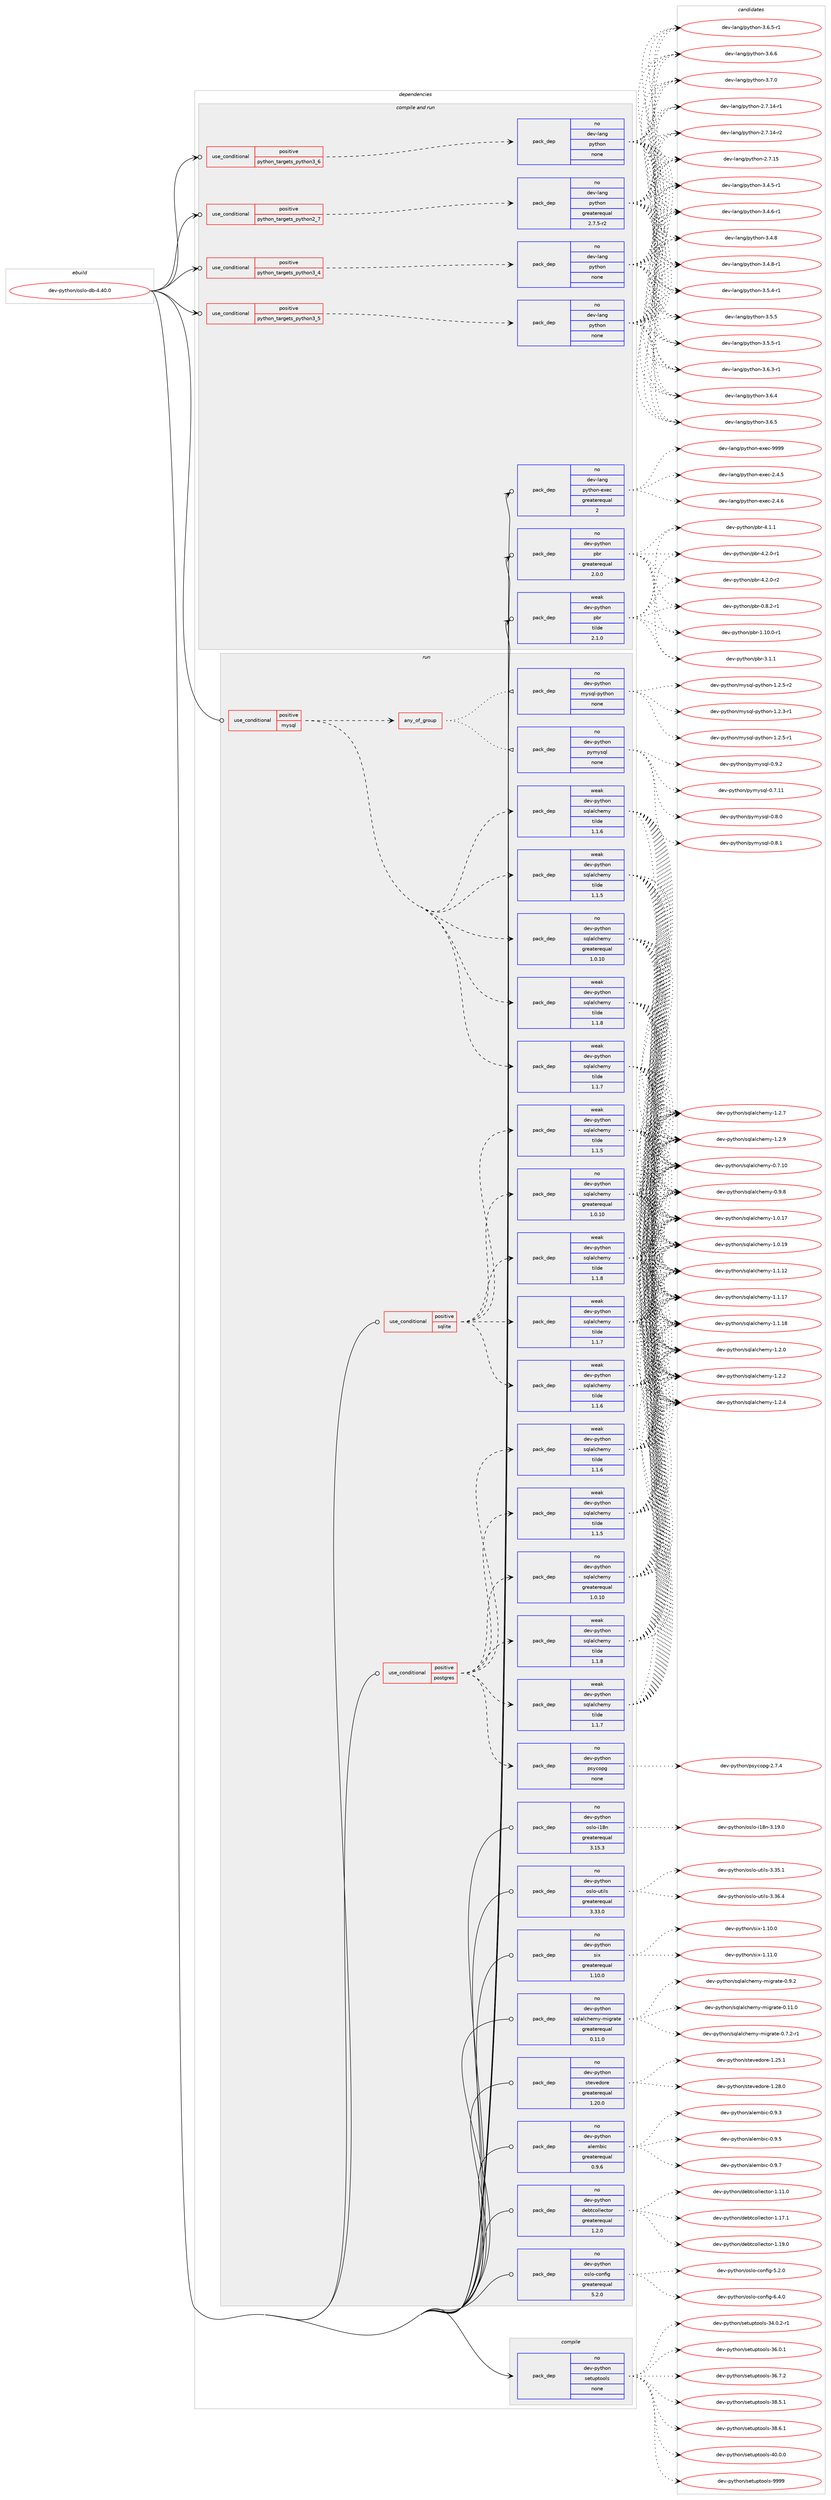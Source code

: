 digraph prolog {

# *************
# Graph options
# *************

newrank=true;
concentrate=true;
compound=true;
graph [rankdir=LR,fontname=Helvetica,fontsize=10,ranksep=1.5];#, ranksep=2.5, nodesep=0.2];
edge  [arrowhead=vee];
node  [fontname=Helvetica,fontsize=10];

# **********
# The ebuild
# **********

subgraph cluster_leftcol {
color=gray;
rank=same;
label=<<i>ebuild</i>>;
id [label="dev-python/oslo-db-4.40.0", color=red, width=4, href="../dev-python/oslo-db-4.40.0.svg"];
}

# ****************
# The dependencies
# ****************

subgraph cluster_midcol {
color=gray;
label=<<i>dependencies</i>>;
subgraph cluster_compile {
fillcolor="#eeeeee";
style=filled;
label=<<i>compile</i>>;
subgraph pack4382 {
dependency6325 [label=<<TABLE BORDER="0" CELLBORDER="1" CELLSPACING="0" CELLPADDING="4" WIDTH="220"><TR><TD ROWSPAN="6" CELLPADDING="30">pack_dep</TD></TR><TR><TD WIDTH="110">no</TD></TR><TR><TD>dev-python</TD></TR><TR><TD>setuptools</TD></TR><TR><TD>none</TD></TR><TR><TD></TD></TR></TABLE>>, shape=none, color=blue];
}
id:e -> dependency6325:w [weight=20,style="solid",arrowhead="vee"];
}
subgraph cluster_compileandrun {
fillcolor="#eeeeee";
style=filled;
label=<<i>compile and run</i>>;
subgraph cond1812 {
dependency6326 [label=<<TABLE BORDER="0" CELLBORDER="1" CELLSPACING="0" CELLPADDING="4"><TR><TD ROWSPAN="3" CELLPADDING="10">use_conditional</TD></TR><TR><TD>positive</TD></TR><TR><TD>python_targets_python2_7</TD></TR></TABLE>>, shape=none, color=red];
subgraph pack4383 {
dependency6327 [label=<<TABLE BORDER="0" CELLBORDER="1" CELLSPACING="0" CELLPADDING="4" WIDTH="220"><TR><TD ROWSPAN="6" CELLPADDING="30">pack_dep</TD></TR><TR><TD WIDTH="110">no</TD></TR><TR><TD>dev-lang</TD></TR><TR><TD>python</TD></TR><TR><TD>greaterequal</TD></TR><TR><TD>2.7.5-r2</TD></TR></TABLE>>, shape=none, color=blue];
}
dependency6326:e -> dependency6327:w [weight=20,style="dashed",arrowhead="vee"];
}
id:e -> dependency6326:w [weight=20,style="solid",arrowhead="odotvee"];
subgraph cond1813 {
dependency6328 [label=<<TABLE BORDER="0" CELLBORDER="1" CELLSPACING="0" CELLPADDING="4"><TR><TD ROWSPAN="3" CELLPADDING="10">use_conditional</TD></TR><TR><TD>positive</TD></TR><TR><TD>python_targets_python3_4</TD></TR></TABLE>>, shape=none, color=red];
subgraph pack4384 {
dependency6329 [label=<<TABLE BORDER="0" CELLBORDER="1" CELLSPACING="0" CELLPADDING="4" WIDTH="220"><TR><TD ROWSPAN="6" CELLPADDING="30">pack_dep</TD></TR><TR><TD WIDTH="110">no</TD></TR><TR><TD>dev-lang</TD></TR><TR><TD>python</TD></TR><TR><TD>none</TD></TR><TR><TD></TD></TR></TABLE>>, shape=none, color=blue];
}
dependency6328:e -> dependency6329:w [weight=20,style="dashed",arrowhead="vee"];
}
id:e -> dependency6328:w [weight=20,style="solid",arrowhead="odotvee"];
subgraph cond1814 {
dependency6330 [label=<<TABLE BORDER="0" CELLBORDER="1" CELLSPACING="0" CELLPADDING="4"><TR><TD ROWSPAN="3" CELLPADDING="10">use_conditional</TD></TR><TR><TD>positive</TD></TR><TR><TD>python_targets_python3_5</TD></TR></TABLE>>, shape=none, color=red];
subgraph pack4385 {
dependency6331 [label=<<TABLE BORDER="0" CELLBORDER="1" CELLSPACING="0" CELLPADDING="4" WIDTH="220"><TR><TD ROWSPAN="6" CELLPADDING="30">pack_dep</TD></TR><TR><TD WIDTH="110">no</TD></TR><TR><TD>dev-lang</TD></TR><TR><TD>python</TD></TR><TR><TD>none</TD></TR><TR><TD></TD></TR></TABLE>>, shape=none, color=blue];
}
dependency6330:e -> dependency6331:w [weight=20,style="dashed",arrowhead="vee"];
}
id:e -> dependency6330:w [weight=20,style="solid",arrowhead="odotvee"];
subgraph cond1815 {
dependency6332 [label=<<TABLE BORDER="0" CELLBORDER="1" CELLSPACING="0" CELLPADDING="4"><TR><TD ROWSPAN="3" CELLPADDING="10">use_conditional</TD></TR><TR><TD>positive</TD></TR><TR><TD>python_targets_python3_6</TD></TR></TABLE>>, shape=none, color=red];
subgraph pack4386 {
dependency6333 [label=<<TABLE BORDER="0" CELLBORDER="1" CELLSPACING="0" CELLPADDING="4" WIDTH="220"><TR><TD ROWSPAN="6" CELLPADDING="30">pack_dep</TD></TR><TR><TD WIDTH="110">no</TD></TR><TR><TD>dev-lang</TD></TR><TR><TD>python</TD></TR><TR><TD>none</TD></TR><TR><TD></TD></TR></TABLE>>, shape=none, color=blue];
}
dependency6332:e -> dependency6333:w [weight=20,style="dashed",arrowhead="vee"];
}
id:e -> dependency6332:w [weight=20,style="solid",arrowhead="odotvee"];
subgraph pack4387 {
dependency6334 [label=<<TABLE BORDER="0" CELLBORDER="1" CELLSPACING="0" CELLPADDING="4" WIDTH="220"><TR><TD ROWSPAN="6" CELLPADDING="30">pack_dep</TD></TR><TR><TD WIDTH="110">no</TD></TR><TR><TD>dev-lang</TD></TR><TR><TD>python-exec</TD></TR><TR><TD>greaterequal</TD></TR><TR><TD>2</TD></TR></TABLE>>, shape=none, color=blue];
}
id:e -> dependency6334:w [weight=20,style="solid",arrowhead="odotvee"];
subgraph pack4388 {
dependency6335 [label=<<TABLE BORDER="0" CELLBORDER="1" CELLSPACING="0" CELLPADDING="4" WIDTH="220"><TR><TD ROWSPAN="6" CELLPADDING="30">pack_dep</TD></TR><TR><TD WIDTH="110">no</TD></TR><TR><TD>dev-python</TD></TR><TR><TD>pbr</TD></TR><TR><TD>greaterequal</TD></TR><TR><TD>2.0.0</TD></TR></TABLE>>, shape=none, color=blue];
}
id:e -> dependency6335:w [weight=20,style="solid",arrowhead="odotvee"];
subgraph pack4389 {
dependency6336 [label=<<TABLE BORDER="0" CELLBORDER="1" CELLSPACING="0" CELLPADDING="4" WIDTH="220"><TR><TD ROWSPAN="6" CELLPADDING="30">pack_dep</TD></TR><TR><TD WIDTH="110">weak</TD></TR><TR><TD>dev-python</TD></TR><TR><TD>pbr</TD></TR><TR><TD>tilde</TD></TR><TR><TD>2.1.0</TD></TR></TABLE>>, shape=none, color=blue];
}
id:e -> dependency6336:w [weight=20,style="solid",arrowhead="odotvee"];
}
subgraph cluster_run {
fillcolor="#eeeeee";
style=filled;
label=<<i>run</i>>;
subgraph cond1816 {
dependency6337 [label=<<TABLE BORDER="0" CELLBORDER="1" CELLSPACING="0" CELLPADDING="4"><TR><TD ROWSPAN="3" CELLPADDING="10">use_conditional</TD></TR><TR><TD>positive</TD></TR><TR><TD>mysql</TD></TR></TABLE>>, shape=none, color=red];
subgraph any123 {
dependency6338 [label=<<TABLE BORDER="0" CELLBORDER="1" CELLSPACING="0" CELLPADDING="4"><TR><TD CELLPADDING="10">any_of_group</TD></TR></TABLE>>, shape=none, color=red];subgraph pack4390 {
dependency6339 [label=<<TABLE BORDER="0" CELLBORDER="1" CELLSPACING="0" CELLPADDING="4" WIDTH="220"><TR><TD ROWSPAN="6" CELLPADDING="30">pack_dep</TD></TR><TR><TD WIDTH="110">no</TD></TR><TR><TD>dev-python</TD></TR><TR><TD>pymysql</TD></TR><TR><TD>none</TD></TR><TR><TD></TD></TR></TABLE>>, shape=none, color=blue];
}
dependency6338:e -> dependency6339:w [weight=20,style="dotted",arrowhead="oinv"];
subgraph pack4391 {
dependency6340 [label=<<TABLE BORDER="0" CELLBORDER="1" CELLSPACING="0" CELLPADDING="4" WIDTH="220"><TR><TD ROWSPAN="6" CELLPADDING="30">pack_dep</TD></TR><TR><TD WIDTH="110">no</TD></TR><TR><TD>dev-python</TD></TR><TR><TD>mysql-python</TD></TR><TR><TD>none</TD></TR><TR><TD></TD></TR></TABLE>>, shape=none, color=blue];
}
dependency6338:e -> dependency6340:w [weight=20,style="dotted",arrowhead="oinv"];
}
dependency6337:e -> dependency6338:w [weight=20,style="dashed",arrowhead="vee"];
subgraph pack4392 {
dependency6341 [label=<<TABLE BORDER="0" CELLBORDER="1" CELLSPACING="0" CELLPADDING="4" WIDTH="220"><TR><TD ROWSPAN="6" CELLPADDING="30">pack_dep</TD></TR><TR><TD WIDTH="110">no</TD></TR><TR><TD>dev-python</TD></TR><TR><TD>sqlalchemy</TD></TR><TR><TD>greaterequal</TD></TR><TR><TD>1.0.10</TD></TR></TABLE>>, shape=none, color=blue];
}
dependency6337:e -> dependency6341:w [weight=20,style="dashed",arrowhead="vee"];
subgraph pack4393 {
dependency6342 [label=<<TABLE BORDER="0" CELLBORDER="1" CELLSPACING="0" CELLPADDING="4" WIDTH="220"><TR><TD ROWSPAN="6" CELLPADDING="30">pack_dep</TD></TR><TR><TD WIDTH="110">weak</TD></TR><TR><TD>dev-python</TD></TR><TR><TD>sqlalchemy</TD></TR><TR><TD>tilde</TD></TR><TR><TD>1.1.5</TD></TR></TABLE>>, shape=none, color=blue];
}
dependency6337:e -> dependency6342:w [weight=20,style="dashed",arrowhead="vee"];
subgraph pack4394 {
dependency6343 [label=<<TABLE BORDER="0" CELLBORDER="1" CELLSPACING="0" CELLPADDING="4" WIDTH="220"><TR><TD ROWSPAN="6" CELLPADDING="30">pack_dep</TD></TR><TR><TD WIDTH="110">weak</TD></TR><TR><TD>dev-python</TD></TR><TR><TD>sqlalchemy</TD></TR><TR><TD>tilde</TD></TR><TR><TD>1.1.6</TD></TR></TABLE>>, shape=none, color=blue];
}
dependency6337:e -> dependency6343:w [weight=20,style="dashed",arrowhead="vee"];
subgraph pack4395 {
dependency6344 [label=<<TABLE BORDER="0" CELLBORDER="1" CELLSPACING="0" CELLPADDING="4" WIDTH="220"><TR><TD ROWSPAN="6" CELLPADDING="30">pack_dep</TD></TR><TR><TD WIDTH="110">weak</TD></TR><TR><TD>dev-python</TD></TR><TR><TD>sqlalchemy</TD></TR><TR><TD>tilde</TD></TR><TR><TD>1.1.7</TD></TR></TABLE>>, shape=none, color=blue];
}
dependency6337:e -> dependency6344:w [weight=20,style="dashed",arrowhead="vee"];
subgraph pack4396 {
dependency6345 [label=<<TABLE BORDER="0" CELLBORDER="1" CELLSPACING="0" CELLPADDING="4" WIDTH="220"><TR><TD ROWSPAN="6" CELLPADDING="30">pack_dep</TD></TR><TR><TD WIDTH="110">weak</TD></TR><TR><TD>dev-python</TD></TR><TR><TD>sqlalchemy</TD></TR><TR><TD>tilde</TD></TR><TR><TD>1.1.8</TD></TR></TABLE>>, shape=none, color=blue];
}
dependency6337:e -> dependency6345:w [weight=20,style="dashed",arrowhead="vee"];
}
id:e -> dependency6337:w [weight=20,style="solid",arrowhead="odot"];
subgraph cond1817 {
dependency6346 [label=<<TABLE BORDER="0" CELLBORDER="1" CELLSPACING="0" CELLPADDING="4"><TR><TD ROWSPAN="3" CELLPADDING="10">use_conditional</TD></TR><TR><TD>positive</TD></TR><TR><TD>postgres</TD></TR></TABLE>>, shape=none, color=red];
subgraph pack4397 {
dependency6347 [label=<<TABLE BORDER="0" CELLBORDER="1" CELLSPACING="0" CELLPADDING="4" WIDTH="220"><TR><TD ROWSPAN="6" CELLPADDING="30">pack_dep</TD></TR><TR><TD WIDTH="110">no</TD></TR><TR><TD>dev-python</TD></TR><TR><TD>psycopg</TD></TR><TR><TD>none</TD></TR><TR><TD></TD></TR></TABLE>>, shape=none, color=blue];
}
dependency6346:e -> dependency6347:w [weight=20,style="dashed",arrowhead="vee"];
subgraph pack4398 {
dependency6348 [label=<<TABLE BORDER="0" CELLBORDER="1" CELLSPACING="0" CELLPADDING="4" WIDTH="220"><TR><TD ROWSPAN="6" CELLPADDING="30">pack_dep</TD></TR><TR><TD WIDTH="110">no</TD></TR><TR><TD>dev-python</TD></TR><TR><TD>sqlalchemy</TD></TR><TR><TD>greaterequal</TD></TR><TR><TD>1.0.10</TD></TR></TABLE>>, shape=none, color=blue];
}
dependency6346:e -> dependency6348:w [weight=20,style="dashed",arrowhead="vee"];
subgraph pack4399 {
dependency6349 [label=<<TABLE BORDER="0" CELLBORDER="1" CELLSPACING="0" CELLPADDING="4" WIDTH="220"><TR><TD ROWSPAN="6" CELLPADDING="30">pack_dep</TD></TR><TR><TD WIDTH="110">weak</TD></TR><TR><TD>dev-python</TD></TR><TR><TD>sqlalchemy</TD></TR><TR><TD>tilde</TD></TR><TR><TD>1.1.5</TD></TR></TABLE>>, shape=none, color=blue];
}
dependency6346:e -> dependency6349:w [weight=20,style="dashed",arrowhead="vee"];
subgraph pack4400 {
dependency6350 [label=<<TABLE BORDER="0" CELLBORDER="1" CELLSPACING="0" CELLPADDING="4" WIDTH="220"><TR><TD ROWSPAN="6" CELLPADDING="30">pack_dep</TD></TR><TR><TD WIDTH="110">weak</TD></TR><TR><TD>dev-python</TD></TR><TR><TD>sqlalchemy</TD></TR><TR><TD>tilde</TD></TR><TR><TD>1.1.6</TD></TR></TABLE>>, shape=none, color=blue];
}
dependency6346:e -> dependency6350:w [weight=20,style="dashed",arrowhead="vee"];
subgraph pack4401 {
dependency6351 [label=<<TABLE BORDER="0" CELLBORDER="1" CELLSPACING="0" CELLPADDING="4" WIDTH="220"><TR><TD ROWSPAN="6" CELLPADDING="30">pack_dep</TD></TR><TR><TD WIDTH="110">weak</TD></TR><TR><TD>dev-python</TD></TR><TR><TD>sqlalchemy</TD></TR><TR><TD>tilde</TD></TR><TR><TD>1.1.7</TD></TR></TABLE>>, shape=none, color=blue];
}
dependency6346:e -> dependency6351:w [weight=20,style="dashed",arrowhead="vee"];
subgraph pack4402 {
dependency6352 [label=<<TABLE BORDER="0" CELLBORDER="1" CELLSPACING="0" CELLPADDING="4" WIDTH="220"><TR><TD ROWSPAN="6" CELLPADDING="30">pack_dep</TD></TR><TR><TD WIDTH="110">weak</TD></TR><TR><TD>dev-python</TD></TR><TR><TD>sqlalchemy</TD></TR><TR><TD>tilde</TD></TR><TR><TD>1.1.8</TD></TR></TABLE>>, shape=none, color=blue];
}
dependency6346:e -> dependency6352:w [weight=20,style="dashed",arrowhead="vee"];
}
id:e -> dependency6346:w [weight=20,style="solid",arrowhead="odot"];
subgraph cond1818 {
dependency6353 [label=<<TABLE BORDER="0" CELLBORDER="1" CELLSPACING="0" CELLPADDING="4"><TR><TD ROWSPAN="3" CELLPADDING="10">use_conditional</TD></TR><TR><TD>positive</TD></TR><TR><TD>sqlite</TD></TR></TABLE>>, shape=none, color=red];
subgraph pack4403 {
dependency6354 [label=<<TABLE BORDER="0" CELLBORDER="1" CELLSPACING="0" CELLPADDING="4" WIDTH="220"><TR><TD ROWSPAN="6" CELLPADDING="30">pack_dep</TD></TR><TR><TD WIDTH="110">no</TD></TR><TR><TD>dev-python</TD></TR><TR><TD>sqlalchemy</TD></TR><TR><TD>greaterequal</TD></TR><TR><TD>1.0.10</TD></TR></TABLE>>, shape=none, color=blue];
}
dependency6353:e -> dependency6354:w [weight=20,style="dashed",arrowhead="vee"];
subgraph pack4404 {
dependency6355 [label=<<TABLE BORDER="0" CELLBORDER="1" CELLSPACING="0" CELLPADDING="4" WIDTH="220"><TR><TD ROWSPAN="6" CELLPADDING="30">pack_dep</TD></TR><TR><TD WIDTH="110">weak</TD></TR><TR><TD>dev-python</TD></TR><TR><TD>sqlalchemy</TD></TR><TR><TD>tilde</TD></TR><TR><TD>1.1.5</TD></TR></TABLE>>, shape=none, color=blue];
}
dependency6353:e -> dependency6355:w [weight=20,style="dashed",arrowhead="vee"];
subgraph pack4405 {
dependency6356 [label=<<TABLE BORDER="0" CELLBORDER="1" CELLSPACING="0" CELLPADDING="4" WIDTH="220"><TR><TD ROWSPAN="6" CELLPADDING="30">pack_dep</TD></TR><TR><TD WIDTH="110">weak</TD></TR><TR><TD>dev-python</TD></TR><TR><TD>sqlalchemy</TD></TR><TR><TD>tilde</TD></TR><TR><TD>1.1.6</TD></TR></TABLE>>, shape=none, color=blue];
}
dependency6353:e -> dependency6356:w [weight=20,style="dashed",arrowhead="vee"];
subgraph pack4406 {
dependency6357 [label=<<TABLE BORDER="0" CELLBORDER="1" CELLSPACING="0" CELLPADDING="4" WIDTH="220"><TR><TD ROWSPAN="6" CELLPADDING="30">pack_dep</TD></TR><TR><TD WIDTH="110">weak</TD></TR><TR><TD>dev-python</TD></TR><TR><TD>sqlalchemy</TD></TR><TR><TD>tilde</TD></TR><TR><TD>1.1.7</TD></TR></TABLE>>, shape=none, color=blue];
}
dependency6353:e -> dependency6357:w [weight=20,style="dashed",arrowhead="vee"];
subgraph pack4407 {
dependency6358 [label=<<TABLE BORDER="0" CELLBORDER="1" CELLSPACING="0" CELLPADDING="4" WIDTH="220"><TR><TD ROWSPAN="6" CELLPADDING="30">pack_dep</TD></TR><TR><TD WIDTH="110">weak</TD></TR><TR><TD>dev-python</TD></TR><TR><TD>sqlalchemy</TD></TR><TR><TD>tilde</TD></TR><TR><TD>1.1.8</TD></TR></TABLE>>, shape=none, color=blue];
}
dependency6353:e -> dependency6358:w [weight=20,style="dashed",arrowhead="vee"];
}
id:e -> dependency6353:w [weight=20,style="solid",arrowhead="odot"];
subgraph pack4408 {
dependency6359 [label=<<TABLE BORDER="0" CELLBORDER="1" CELLSPACING="0" CELLPADDING="4" WIDTH="220"><TR><TD ROWSPAN="6" CELLPADDING="30">pack_dep</TD></TR><TR><TD WIDTH="110">no</TD></TR><TR><TD>dev-python</TD></TR><TR><TD>alembic</TD></TR><TR><TD>greaterequal</TD></TR><TR><TD>0.9.6</TD></TR></TABLE>>, shape=none, color=blue];
}
id:e -> dependency6359:w [weight=20,style="solid",arrowhead="odot"];
subgraph pack4409 {
dependency6360 [label=<<TABLE BORDER="0" CELLBORDER="1" CELLSPACING="0" CELLPADDING="4" WIDTH="220"><TR><TD ROWSPAN="6" CELLPADDING="30">pack_dep</TD></TR><TR><TD WIDTH="110">no</TD></TR><TR><TD>dev-python</TD></TR><TR><TD>debtcollector</TD></TR><TR><TD>greaterequal</TD></TR><TR><TD>1.2.0</TD></TR></TABLE>>, shape=none, color=blue];
}
id:e -> dependency6360:w [weight=20,style="solid",arrowhead="odot"];
subgraph pack4410 {
dependency6361 [label=<<TABLE BORDER="0" CELLBORDER="1" CELLSPACING="0" CELLPADDING="4" WIDTH="220"><TR><TD ROWSPAN="6" CELLPADDING="30">pack_dep</TD></TR><TR><TD WIDTH="110">no</TD></TR><TR><TD>dev-python</TD></TR><TR><TD>oslo-config</TD></TR><TR><TD>greaterequal</TD></TR><TR><TD>5.2.0</TD></TR></TABLE>>, shape=none, color=blue];
}
id:e -> dependency6361:w [weight=20,style="solid",arrowhead="odot"];
subgraph pack4411 {
dependency6362 [label=<<TABLE BORDER="0" CELLBORDER="1" CELLSPACING="0" CELLPADDING="4" WIDTH="220"><TR><TD ROWSPAN="6" CELLPADDING="30">pack_dep</TD></TR><TR><TD WIDTH="110">no</TD></TR><TR><TD>dev-python</TD></TR><TR><TD>oslo-i18n</TD></TR><TR><TD>greaterequal</TD></TR><TR><TD>3.15.3</TD></TR></TABLE>>, shape=none, color=blue];
}
id:e -> dependency6362:w [weight=20,style="solid",arrowhead="odot"];
subgraph pack4412 {
dependency6363 [label=<<TABLE BORDER="0" CELLBORDER="1" CELLSPACING="0" CELLPADDING="4" WIDTH="220"><TR><TD ROWSPAN="6" CELLPADDING="30">pack_dep</TD></TR><TR><TD WIDTH="110">no</TD></TR><TR><TD>dev-python</TD></TR><TR><TD>oslo-utils</TD></TR><TR><TD>greaterequal</TD></TR><TR><TD>3.33.0</TD></TR></TABLE>>, shape=none, color=blue];
}
id:e -> dependency6363:w [weight=20,style="solid",arrowhead="odot"];
subgraph pack4413 {
dependency6364 [label=<<TABLE BORDER="0" CELLBORDER="1" CELLSPACING="0" CELLPADDING="4" WIDTH="220"><TR><TD ROWSPAN="6" CELLPADDING="30">pack_dep</TD></TR><TR><TD WIDTH="110">no</TD></TR><TR><TD>dev-python</TD></TR><TR><TD>six</TD></TR><TR><TD>greaterequal</TD></TR><TR><TD>1.10.0</TD></TR></TABLE>>, shape=none, color=blue];
}
id:e -> dependency6364:w [weight=20,style="solid",arrowhead="odot"];
subgraph pack4414 {
dependency6365 [label=<<TABLE BORDER="0" CELLBORDER="1" CELLSPACING="0" CELLPADDING="4" WIDTH="220"><TR><TD ROWSPAN="6" CELLPADDING="30">pack_dep</TD></TR><TR><TD WIDTH="110">no</TD></TR><TR><TD>dev-python</TD></TR><TR><TD>sqlalchemy-migrate</TD></TR><TR><TD>greaterequal</TD></TR><TR><TD>0.11.0</TD></TR></TABLE>>, shape=none, color=blue];
}
id:e -> dependency6365:w [weight=20,style="solid",arrowhead="odot"];
subgraph pack4415 {
dependency6366 [label=<<TABLE BORDER="0" CELLBORDER="1" CELLSPACING="0" CELLPADDING="4" WIDTH="220"><TR><TD ROWSPAN="6" CELLPADDING="30">pack_dep</TD></TR><TR><TD WIDTH="110">no</TD></TR><TR><TD>dev-python</TD></TR><TR><TD>stevedore</TD></TR><TR><TD>greaterequal</TD></TR><TR><TD>1.20.0</TD></TR></TABLE>>, shape=none, color=blue];
}
id:e -> dependency6366:w [weight=20,style="solid",arrowhead="odot"];
}
}

# **************
# The candidates
# **************

subgraph cluster_choices {
rank=same;
color=gray;
label=<<i>candidates</i>>;

subgraph choice4382 {
color=black;
nodesep=1;
choice1001011184511212111610411111047115101116117112116111111108115455152464846504511449 [label="dev-python/setuptools-34.0.2-r1", color=red, width=4,href="../dev-python/setuptools-34.0.2-r1.svg"];
choice100101118451121211161041111104711510111611711211611111110811545515446484649 [label="dev-python/setuptools-36.0.1", color=red, width=4,href="../dev-python/setuptools-36.0.1.svg"];
choice100101118451121211161041111104711510111611711211611111110811545515446554650 [label="dev-python/setuptools-36.7.2", color=red, width=4,href="../dev-python/setuptools-36.7.2.svg"];
choice100101118451121211161041111104711510111611711211611111110811545515646534649 [label="dev-python/setuptools-38.5.1", color=red, width=4,href="../dev-python/setuptools-38.5.1.svg"];
choice100101118451121211161041111104711510111611711211611111110811545515646544649 [label="dev-python/setuptools-38.6.1", color=red, width=4,href="../dev-python/setuptools-38.6.1.svg"];
choice100101118451121211161041111104711510111611711211611111110811545524846484648 [label="dev-python/setuptools-40.0.0", color=red, width=4,href="../dev-python/setuptools-40.0.0.svg"];
choice10010111845112121116104111110471151011161171121161111111081154557575757 [label="dev-python/setuptools-9999", color=red, width=4,href="../dev-python/setuptools-9999.svg"];
dependency6325:e -> choice1001011184511212111610411111047115101116117112116111111108115455152464846504511449:w [style=dotted,weight="100"];
dependency6325:e -> choice100101118451121211161041111104711510111611711211611111110811545515446484649:w [style=dotted,weight="100"];
dependency6325:e -> choice100101118451121211161041111104711510111611711211611111110811545515446554650:w [style=dotted,weight="100"];
dependency6325:e -> choice100101118451121211161041111104711510111611711211611111110811545515646534649:w [style=dotted,weight="100"];
dependency6325:e -> choice100101118451121211161041111104711510111611711211611111110811545515646544649:w [style=dotted,weight="100"];
dependency6325:e -> choice100101118451121211161041111104711510111611711211611111110811545524846484648:w [style=dotted,weight="100"];
dependency6325:e -> choice10010111845112121116104111110471151011161171121161111111081154557575757:w [style=dotted,weight="100"];
}
subgraph choice4383 {
color=black;
nodesep=1;
choice100101118451089711010347112121116104111110455046554649524511449 [label="dev-lang/python-2.7.14-r1", color=red, width=4,href="../dev-lang/python-2.7.14-r1.svg"];
choice100101118451089711010347112121116104111110455046554649524511450 [label="dev-lang/python-2.7.14-r2", color=red, width=4,href="../dev-lang/python-2.7.14-r2.svg"];
choice10010111845108971101034711212111610411111045504655464953 [label="dev-lang/python-2.7.15", color=red, width=4,href="../dev-lang/python-2.7.15.svg"];
choice1001011184510897110103471121211161041111104551465246534511449 [label="dev-lang/python-3.4.5-r1", color=red, width=4,href="../dev-lang/python-3.4.5-r1.svg"];
choice1001011184510897110103471121211161041111104551465246544511449 [label="dev-lang/python-3.4.6-r1", color=red, width=4,href="../dev-lang/python-3.4.6-r1.svg"];
choice100101118451089711010347112121116104111110455146524656 [label="dev-lang/python-3.4.8", color=red, width=4,href="../dev-lang/python-3.4.8.svg"];
choice1001011184510897110103471121211161041111104551465246564511449 [label="dev-lang/python-3.4.8-r1", color=red, width=4,href="../dev-lang/python-3.4.8-r1.svg"];
choice1001011184510897110103471121211161041111104551465346524511449 [label="dev-lang/python-3.5.4-r1", color=red, width=4,href="../dev-lang/python-3.5.4-r1.svg"];
choice100101118451089711010347112121116104111110455146534653 [label="dev-lang/python-3.5.5", color=red, width=4,href="../dev-lang/python-3.5.5.svg"];
choice1001011184510897110103471121211161041111104551465346534511449 [label="dev-lang/python-3.5.5-r1", color=red, width=4,href="../dev-lang/python-3.5.5-r1.svg"];
choice1001011184510897110103471121211161041111104551465446514511449 [label="dev-lang/python-3.6.3-r1", color=red, width=4,href="../dev-lang/python-3.6.3-r1.svg"];
choice100101118451089711010347112121116104111110455146544652 [label="dev-lang/python-3.6.4", color=red, width=4,href="../dev-lang/python-3.6.4.svg"];
choice100101118451089711010347112121116104111110455146544653 [label="dev-lang/python-3.6.5", color=red, width=4,href="../dev-lang/python-3.6.5.svg"];
choice1001011184510897110103471121211161041111104551465446534511449 [label="dev-lang/python-3.6.5-r1", color=red, width=4,href="../dev-lang/python-3.6.5-r1.svg"];
choice100101118451089711010347112121116104111110455146544654 [label="dev-lang/python-3.6.6", color=red, width=4,href="../dev-lang/python-3.6.6.svg"];
choice100101118451089711010347112121116104111110455146554648 [label="dev-lang/python-3.7.0", color=red, width=4,href="../dev-lang/python-3.7.0.svg"];
dependency6327:e -> choice100101118451089711010347112121116104111110455046554649524511449:w [style=dotted,weight="100"];
dependency6327:e -> choice100101118451089711010347112121116104111110455046554649524511450:w [style=dotted,weight="100"];
dependency6327:e -> choice10010111845108971101034711212111610411111045504655464953:w [style=dotted,weight="100"];
dependency6327:e -> choice1001011184510897110103471121211161041111104551465246534511449:w [style=dotted,weight="100"];
dependency6327:e -> choice1001011184510897110103471121211161041111104551465246544511449:w [style=dotted,weight="100"];
dependency6327:e -> choice100101118451089711010347112121116104111110455146524656:w [style=dotted,weight="100"];
dependency6327:e -> choice1001011184510897110103471121211161041111104551465246564511449:w [style=dotted,weight="100"];
dependency6327:e -> choice1001011184510897110103471121211161041111104551465346524511449:w [style=dotted,weight="100"];
dependency6327:e -> choice100101118451089711010347112121116104111110455146534653:w [style=dotted,weight="100"];
dependency6327:e -> choice1001011184510897110103471121211161041111104551465346534511449:w [style=dotted,weight="100"];
dependency6327:e -> choice1001011184510897110103471121211161041111104551465446514511449:w [style=dotted,weight="100"];
dependency6327:e -> choice100101118451089711010347112121116104111110455146544652:w [style=dotted,weight="100"];
dependency6327:e -> choice100101118451089711010347112121116104111110455146544653:w [style=dotted,weight="100"];
dependency6327:e -> choice1001011184510897110103471121211161041111104551465446534511449:w [style=dotted,weight="100"];
dependency6327:e -> choice100101118451089711010347112121116104111110455146544654:w [style=dotted,weight="100"];
dependency6327:e -> choice100101118451089711010347112121116104111110455146554648:w [style=dotted,weight="100"];
}
subgraph choice4384 {
color=black;
nodesep=1;
choice100101118451089711010347112121116104111110455046554649524511449 [label="dev-lang/python-2.7.14-r1", color=red, width=4,href="../dev-lang/python-2.7.14-r1.svg"];
choice100101118451089711010347112121116104111110455046554649524511450 [label="dev-lang/python-2.7.14-r2", color=red, width=4,href="../dev-lang/python-2.7.14-r2.svg"];
choice10010111845108971101034711212111610411111045504655464953 [label="dev-lang/python-2.7.15", color=red, width=4,href="../dev-lang/python-2.7.15.svg"];
choice1001011184510897110103471121211161041111104551465246534511449 [label="dev-lang/python-3.4.5-r1", color=red, width=4,href="../dev-lang/python-3.4.5-r1.svg"];
choice1001011184510897110103471121211161041111104551465246544511449 [label="dev-lang/python-3.4.6-r1", color=red, width=4,href="../dev-lang/python-3.4.6-r1.svg"];
choice100101118451089711010347112121116104111110455146524656 [label="dev-lang/python-3.4.8", color=red, width=4,href="../dev-lang/python-3.4.8.svg"];
choice1001011184510897110103471121211161041111104551465246564511449 [label="dev-lang/python-3.4.8-r1", color=red, width=4,href="../dev-lang/python-3.4.8-r1.svg"];
choice1001011184510897110103471121211161041111104551465346524511449 [label="dev-lang/python-3.5.4-r1", color=red, width=4,href="../dev-lang/python-3.5.4-r1.svg"];
choice100101118451089711010347112121116104111110455146534653 [label="dev-lang/python-3.5.5", color=red, width=4,href="../dev-lang/python-3.5.5.svg"];
choice1001011184510897110103471121211161041111104551465346534511449 [label="dev-lang/python-3.5.5-r1", color=red, width=4,href="../dev-lang/python-3.5.5-r1.svg"];
choice1001011184510897110103471121211161041111104551465446514511449 [label="dev-lang/python-3.6.3-r1", color=red, width=4,href="../dev-lang/python-3.6.3-r1.svg"];
choice100101118451089711010347112121116104111110455146544652 [label="dev-lang/python-3.6.4", color=red, width=4,href="../dev-lang/python-3.6.4.svg"];
choice100101118451089711010347112121116104111110455146544653 [label="dev-lang/python-3.6.5", color=red, width=4,href="../dev-lang/python-3.6.5.svg"];
choice1001011184510897110103471121211161041111104551465446534511449 [label="dev-lang/python-3.6.5-r1", color=red, width=4,href="../dev-lang/python-3.6.5-r1.svg"];
choice100101118451089711010347112121116104111110455146544654 [label="dev-lang/python-3.6.6", color=red, width=4,href="../dev-lang/python-3.6.6.svg"];
choice100101118451089711010347112121116104111110455146554648 [label="dev-lang/python-3.7.0", color=red, width=4,href="../dev-lang/python-3.7.0.svg"];
dependency6329:e -> choice100101118451089711010347112121116104111110455046554649524511449:w [style=dotted,weight="100"];
dependency6329:e -> choice100101118451089711010347112121116104111110455046554649524511450:w [style=dotted,weight="100"];
dependency6329:e -> choice10010111845108971101034711212111610411111045504655464953:w [style=dotted,weight="100"];
dependency6329:e -> choice1001011184510897110103471121211161041111104551465246534511449:w [style=dotted,weight="100"];
dependency6329:e -> choice1001011184510897110103471121211161041111104551465246544511449:w [style=dotted,weight="100"];
dependency6329:e -> choice100101118451089711010347112121116104111110455146524656:w [style=dotted,weight="100"];
dependency6329:e -> choice1001011184510897110103471121211161041111104551465246564511449:w [style=dotted,weight="100"];
dependency6329:e -> choice1001011184510897110103471121211161041111104551465346524511449:w [style=dotted,weight="100"];
dependency6329:e -> choice100101118451089711010347112121116104111110455146534653:w [style=dotted,weight="100"];
dependency6329:e -> choice1001011184510897110103471121211161041111104551465346534511449:w [style=dotted,weight="100"];
dependency6329:e -> choice1001011184510897110103471121211161041111104551465446514511449:w [style=dotted,weight="100"];
dependency6329:e -> choice100101118451089711010347112121116104111110455146544652:w [style=dotted,weight="100"];
dependency6329:e -> choice100101118451089711010347112121116104111110455146544653:w [style=dotted,weight="100"];
dependency6329:e -> choice1001011184510897110103471121211161041111104551465446534511449:w [style=dotted,weight="100"];
dependency6329:e -> choice100101118451089711010347112121116104111110455146544654:w [style=dotted,weight="100"];
dependency6329:e -> choice100101118451089711010347112121116104111110455146554648:w [style=dotted,weight="100"];
}
subgraph choice4385 {
color=black;
nodesep=1;
choice100101118451089711010347112121116104111110455046554649524511449 [label="dev-lang/python-2.7.14-r1", color=red, width=4,href="../dev-lang/python-2.7.14-r1.svg"];
choice100101118451089711010347112121116104111110455046554649524511450 [label="dev-lang/python-2.7.14-r2", color=red, width=4,href="../dev-lang/python-2.7.14-r2.svg"];
choice10010111845108971101034711212111610411111045504655464953 [label="dev-lang/python-2.7.15", color=red, width=4,href="../dev-lang/python-2.7.15.svg"];
choice1001011184510897110103471121211161041111104551465246534511449 [label="dev-lang/python-3.4.5-r1", color=red, width=4,href="../dev-lang/python-3.4.5-r1.svg"];
choice1001011184510897110103471121211161041111104551465246544511449 [label="dev-lang/python-3.4.6-r1", color=red, width=4,href="../dev-lang/python-3.4.6-r1.svg"];
choice100101118451089711010347112121116104111110455146524656 [label="dev-lang/python-3.4.8", color=red, width=4,href="../dev-lang/python-3.4.8.svg"];
choice1001011184510897110103471121211161041111104551465246564511449 [label="dev-lang/python-3.4.8-r1", color=red, width=4,href="../dev-lang/python-3.4.8-r1.svg"];
choice1001011184510897110103471121211161041111104551465346524511449 [label="dev-lang/python-3.5.4-r1", color=red, width=4,href="../dev-lang/python-3.5.4-r1.svg"];
choice100101118451089711010347112121116104111110455146534653 [label="dev-lang/python-3.5.5", color=red, width=4,href="../dev-lang/python-3.5.5.svg"];
choice1001011184510897110103471121211161041111104551465346534511449 [label="dev-lang/python-3.5.5-r1", color=red, width=4,href="../dev-lang/python-3.5.5-r1.svg"];
choice1001011184510897110103471121211161041111104551465446514511449 [label="dev-lang/python-3.6.3-r1", color=red, width=4,href="../dev-lang/python-3.6.3-r1.svg"];
choice100101118451089711010347112121116104111110455146544652 [label="dev-lang/python-3.6.4", color=red, width=4,href="../dev-lang/python-3.6.4.svg"];
choice100101118451089711010347112121116104111110455146544653 [label="dev-lang/python-3.6.5", color=red, width=4,href="../dev-lang/python-3.6.5.svg"];
choice1001011184510897110103471121211161041111104551465446534511449 [label="dev-lang/python-3.6.5-r1", color=red, width=4,href="../dev-lang/python-3.6.5-r1.svg"];
choice100101118451089711010347112121116104111110455146544654 [label="dev-lang/python-3.6.6", color=red, width=4,href="../dev-lang/python-3.6.6.svg"];
choice100101118451089711010347112121116104111110455146554648 [label="dev-lang/python-3.7.0", color=red, width=4,href="../dev-lang/python-3.7.0.svg"];
dependency6331:e -> choice100101118451089711010347112121116104111110455046554649524511449:w [style=dotted,weight="100"];
dependency6331:e -> choice100101118451089711010347112121116104111110455046554649524511450:w [style=dotted,weight="100"];
dependency6331:e -> choice10010111845108971101034711212111610411111045504655464953:w [style=dotted,weight="100"];
dependency6331:e -> choice1001011184510897110103471121211161041111104551465246534511449:w [style=dotted,weight="100"];
dependency6331:e -> choice1001011184510897110103471121211161041111104551465246544511449:w [style=dotted,weight="100"];
dependency6331:e -> choice100101118451089711010347112121116104111110455146524656:w [style=dotted,weight="100"];
dependency6331:e -> choice1001011184510897110103471121211161041111104551465246564511449:w [style=dotted,weight="100"];
dependency6331:e -> choice1001011184510897110103471121211161041111104551465346524511449:w [style=dotted,weight="100"];
dependency6331:e -> choice100101118451089711010347112121116104111110455146534653:w [style=dotted,weight="100"];
dependency6331:e -> choice1001011184510897110103471121211161041111104551465346534511449:w [style=dotted,weight="100"];
dependency6331:e -> choice1001011184510897110103471121211161041111104551465446514511449:w [style=dotted,weight="100"];
dependency6331:e -> choice100101118451089711010347112121116104111110455146544652:w [style=dotted,weight="100"];
dependency6331:e -> choice100101118451089711010347112121116104111110455146544653:w [style=dotted,weight="100"];
dependency6331:e -> choice1001011184510897110103471121211161041111104551465446534511449:w [style=dotted,weight="100"];
dependency6331:e -> choice100101118451089711010347112121116104111110455146544654:w [style=dotted,weight="100"];
dependency6331:e -> choice100101118451089711010347112121116104111110455146554648:w [style=dotted,weight="100"];
}
subgraph choice4386 {
color=black;
nodesep=1;
choice100101118451089711010347112121116104111110455046554649524511449 [label="dev-lang/python-2.7.14-r1", color=red, width=4,href="../dev-lang/python-2.7.14-r1.svg"];
choice100101118451089711010347112121116104111110455046554649524511450 [label="dev-lang/python-2.7.14-r2", color=red, width=4,href="../dev-lang/python-2.7.14-r2.svg"];
choice10010111845108971101034711212111610411111045504655464953 [label="dev-lang/python-2.7.15", color=red, width=4,href="../dev-lang/python-2.7.15.svg"];
choice1001011184510897110103471121211161041111104551465246534511449 [label="dev-lang/python-3.4.5-r1", color=red, width=4,href="../dev-lang/python-3.4.5-r1.svg"];
choice1001011184510897110103471121211161041111104551465246544511449 [label="dev-lang/python-3.4.6-r1", color=red, width=4,href="../dev-lang/python-3.4.6-r1.svg"];
choice100101118451089711010347112121116104111110455146524656 [label="dev-lang/python-3.4.8", color=red, width=4,href="../dev-lang/python-3.4.8.svg"];
choice1001011184510897110103471121211161041111104551465246564511449 [label="dev-lang/python-3.4.8-r1", color=red, width=4,href="../dev-lang/python-3.4.8-r1.svg"];
choice1001011184510897110103471121211161041111104551465346524511449 [label="dev-lang/python-3.5.4-r1", color=red, width=4,href="../dev-lang/python-3.5.4-r1.svg"];
choice100101118451089711010347112121116104111110455146534653 [label="dev-lang/python-3.5.5", color=red, width=4,href="../dev-lang/python-3.5.5.svg"];
choice1001011184510897110103471121211161041111104551465346534511449 [label="dev-lang/python-3.5.5-r1", color=red, width=4,href="../dev-lang/python-3.5.5-r1.svg"];
choice1001011184510897110103471121211161041111104551465446514511449 [label="dev-lang/python-3.6.3-r1", color=red, width=4,href="../dev-lang/python-3.6.3-r1.svg"];
choice100101118451089711010347112121116104111110455146544652 [label="dev-lang/python-3.6.4", color=red, width=4,href="../dev-lang/python-3.6.4.svg"];
choice100101118451089711010347112121116104111110455146544653 [label="dev-lang/python-3.6.5", color=red, width=4,href="../dev-lang/python-3.6.5.svg"];
choice1001011184510897110103471121211161041111104551465446534511449 [label="dev-lang/python-3.6.5-r1", color=red, width=4,href="../dev-lang/python-3.6.5-r1.svg"];
choice100101118451089711010347112121116104111110455146544654 [label="dev-lang/python-3.6.6", color=red, width=4,href="../dev-lang/python-3.6.6.svg"];
choice100101118451089711010347112121116104111110455146554648 [label="dev-lang/python-3.7.0", color=red, width=4,href="../dev-lang/python-3.7.0.svg"];
dependency6333:e -> choice100101118451089711010347112121116104111110455046554649524511449:w [style=dotted,weight="100"];
dependency6333:e -> choice100101118451089711010347112121116104111110455046554649524511450:w [style=dotted,weight="100"];
dependency6333:e -> choice10010111845108971101034711212111610411111045504655464953:w [style=dotted,weight="100"];
dependency6333:e -> choice1001011184510897110103471121211161041111104551465246534511449:w [style=dotted,weight="100"];
dependency6333:e -> choice1001011184510897110103471121211161041111104551465246544511449:w [style=dotted,weight="100"];
dependency6333:e -> choice100101118451089711010347112121116104111110455146524656:w [style=dotted,weight="100"];
dependency6333:e -> choice1001011184510897110103471121211161041111104551465246564511449:w [style=dotted,weight="100"];
dependency6333:e -> choice1001011184510897110103471121211161041111104551465346524511449:w [style=dotted,weight="100"];
dependency6333:e -> choice100101118451089711010347112121116104111110455146534653:w [style=dotted,weight="100"];
dependency6333:e -> choice1001011184510897110103471121211161041111104551465346534511449:w [style=dotted,weight="100"];
dependency6333:e -> choice1001011184510897110103471121211161041111104551465446514511449:w [style=dotted,weight="100"];
dependency6333:e -> choice100101118451089711010347112121116104111110455146544652:w [style=dotted,weight="100"];
dependency6333:e -> choice100101118451089711010347112121116104111110455146544653:w [style=dotted,weight="100"];
dependency6333:e -> choice1001011184510897110103471121211161041111104551465446534511449:w [style=dotted,weight="100"];
dependency6333:e -> choice100101118451089711010347112121116104111110455146544654:w [style=dotted,weight="100"];
dependency6333:e -> choice100101118451089711010347112121116104111110455146554648:w [style=dotted,weight="100"];
}
subgraph choice4387 {
color=black;
nodesep=1;
choice1001011184510897110103471121211161041111104510112010199455046524653 [label="dev-lang/python-exec-2.4.5", color=red, width=4,href="../dev-lang/python-exec-2.4.5.svg"];
choice1001011184510897110103471121211161041111104510112010199455046524654 [label="dev-lang/python-exec-2.4.6", color=red, width=4,href="../dev-lang/python-exec-2.4.6.svg"];
choice10010111845108971101034711212111610411111045101120101994557575757 [label="dev-lang/python-exec-9999", color=red, width=4,href="../dev-lang/python-exec-9999.svg"];
dependency6334:e -> choice1001011184510897110103471121211161041111104510112010199455046524653:w [style=dotted,weight="100"];
dependency6334:e -> choice1001011184510897110103471121211161041111104510112010199455046524654:w [style=dotted,weight="100"];
dependency6334:e -> choice10010111845108971101034711212111610411111045101120101994557575757:w [style=dotted,weight="100"];
}
subgraph choice4388 {
color=black;
nodesep=1;
choice1001011184511212111610411111047112981144548465646504511449 [label="dev-python/pbr-0.8.2-r1", color=red, width=4,href="../dev-python/pbr-0.8.2-r1.svg"];
choice100101118451121211161041111104711298114454946494846484511449 [label="dev-python/pbr-1.10.0-r1", color=red, width=4,href="../dev-python/pbr-1.10.0-r1.svg"];
choice100101118451121211161041111104711298114455146494649 [label="dev-python/pbr-3.1.1", color=red, width=4,href="../dev-python/pbr-3.1.1.svg"];
choice100101118451121211161041111104711298114455246494649 [label="dev-python/pbr-4.1.1", color=red, width=4,href="../dev-python/pbr-4.1.1.svg"];
choice1001011184511212111610411111047112981144552465046484511449 [label="dev-python/pbr-4.2.0-r1", color=red, width=4,href="../dev-python/pbr-4.2.0-r1.svg"];
choice1001011184511212111610411111047112981144552465046484511450 [label="dev-python/pbr-4.2.0-r2", color=red, width=4,href="../dev-python/pbr-4.2.0-r2.svg"];
dependency6335:e -> choice1001011184511212111610411111047112981144548465646504511449:w [style=dotted,weight="100"];
dependency6335:e -> choice100101118451121211161041111104711298114454946494846484511449:w [style=dotted,weight="100"];
dependency6335:e -> choice100101118451121211161041111104711298114455146494649:w [style=dotted,weight="100"];
dependency6335:e -> choice100101118451121211161041111104711298114455246494649:w [style=dotted,weight="100"];
dependency6335:e -> choice1001011184511212111610411111047112981144552465046484511449:w [style=dotted,weight="100"];
dependency6335:e -> choice1001011184511212111610411111047112981144552465046484511450:w [style=dotted,weight="100"];
}
subgraph choice4389 {
color=black;
nodesep=1;
choice1001011184511212111610411111047112981144548465646504511449 [label="dev-python/pbr-0.8.2-r1", color=red, width=4,href="../dev-python/pbr-0.8.2-r1.svg"];
choice100101118451121211161041111104711298114454946494846484511449 [label="dev-python/pbr-1.10.0-r1", color=red, width=4,href="../dev-python/pbr-1.10.0-r1.svg"];
choice100101118451121211161041111104711298114455146494649 [label="dev-python/pbr-3.1.1", color=red, width=4,href="../dev-python/pbr-3.1.1.svg"];
choice100101118451121211161041111104711298114455246494649 [label="dev-python/pbr-4.1.1", color=red, width=4,href="../dev-python/pbr-4.1.1.svg"];
choice1001011184511212111610411111047112981144552465046484511449 [label="dev-python/pbr-4.2.0-r1", color=red, width=4,href="../dev-python/pbr-4.2.0-r1.svg"];
choice1001011184511212111610411111047112981144552465046484511450 [label="dev-python/pbr-4.2.0-r2", color=red, width=4,href="../dev-python/pbr-4.2.0-r2.svg"];
dependency6336:e -> choice1001011184511212111610411111047112981144548465646504511449:w [style=dotted,weight="100"];
dependency6336:e -> choice100101118451121211161041111104711298114454946494846484511449:w [style=dotted,weight="100"];
dependency6336:e -> choice100101118451121211161041111104711298114455146494649:w [style=dotted,weight="100"];
dependency6336:e -> choice100101118451121211161041111104711298114455246494649:w [style=dotted,weight="100"];
dependency6336:e -> choice1001011184511212111610411111047112981144552465046484511449:w [style=dotted,weight="100"];
dependency6336:e -> choice1001011184511212111610411111047112981144552465046484511450:w [style=dotted,weight="100"];
}
subgraph choice4390 {
color=black;
nodesep=1;
choice100101118451121211161041111104711212110912111511310845484655464949 [label="dev-python/pymysql-0.7.11", color=red, width=4,href="../dev-python/pymysql-0.7.11.svg"];
choice1001011184511212111610411111047112121109121115113108454846564648 [label="dev-python/pymysql-0.8.0", color=red, width=4,href="../dev-python/pymysql-0.8.0.svg"];
choice1001011184511212111610411111047112121109121115113108454846564649 [label="dev-python/pymysql-0.8.1", color=red, width=4,href="../dev-python/pymysql-0.8.1.svg"];
choice1001011184511212111610411111047112121109121115113108454846574650 [label="dev-python/pymysql-0.9.2", color=red, width=4,href="../dev-python/pymysql-0.9.2.svg"];
dependency6339:e -> choice100101118451121211161041111104711212110912111511310845484655464949:w [style=dotted,weight="100"];
dependency6339:e -> choice1001011184511212111610411111047112121109121115113108454846564648:w [style=dotted,weight="100"];
dependency6339:e -> choice1001011184511212111610411111047112121109121115113108454846564649:w [style=dotted,weight="100"];
dependency6339:e -> choice1001011184511212111610411111047112121109121115113108454846574650:w [style=dotted,weight="100"];
}
subgraph choice4391 {
color=black;
nodesep=1;
choice1001011184511212111610411111047109121115113108451121211161041111104549465046514511449 [label="dev-python/mysql-python-1.2.3-r1", color=red, width=4,href="../dev-python/mysql-python-1.2.3-r1.svg"];
choice1001011184511212111610411111047109121115113108451121211161041111104549465046534511449 [label="dev-python/mysql-python-1.2.5-r1", color=red, width=4,href="../dev-python/mysql-python-1.2.5-r1.svg"];
choice1001011184511212111610411111047109121115113108451121211161041111104549465046534511450 [label="dev-python/mysql-python-1.2.5-r2", color=red, width=4,href="../dev-python/mysql-python-1.2.5-r2.svg"];
dependency6340:e -> choice1001011184511212111610411111047109121115113108451121211161041111104549465046514511449:w [style=dotted,weight="100"];
dependency6340:e -> choice1001011184511212111610411111047109121115113108451121211161041111104549465046534511449:w [style=dotted,weight="100"];
dependency6340:e -> choice1001011184511212111610411111047109121115113108451121211161041111104549465046534511450:w [style=dotted,weight="100"];
}
subgraph choice4392 {
color=black;
nodesep=1;
choice1001011184511212111610411111047115113108971089910410110912145484655464948 [label="dev-python/sqlalchemy-0.7.10", color=red, width=4,href="../dev-python/sqlalchemy-0.7.10.svg"];
choice10010111845112121116104111110471151131089710899104101109121454846574656 [label="dev-python/sqlalchemy-0.9.8", color=red, width=4,href="../dev-python/sqlalchemy-0.9.8.svg"];
choice1001011184511212111610411111047115113108971089910410110912145494648464955 [label="dev-python/sqlalchemy-1.0.17", color=red, width=4,href="../dev-python/sqlalchemy-1.0.17.svg"];
choice1001011184511212111610411111047115113108971089910410110912145494648464957 [label="dev-python/sqlalchemy-1.0.19", color=red, width=4,href="../dev-python/sqlalchemy-1.0.19.svg"];
choice1001011184511212111610411111047115113108971089910410110912145494649464950 [label="dev-python/sqlalchemy-1.1.12", color=red, width=4,href="../dev-python/sqlalchemy-1.1.12.svg"];
choice1001011184511212111610411111047115113108971089910410110912145494649464955 [label="dev-python/sqlalchemy-1.1.17", color=red, width=4,href="../dev-python/sqlalchemy-1.1.17.svg"];
choice1001011184511212111610411111047115113108971089910410110912145494649464956 [label="dev-python/sqlalchemy-1.1.18", color=red, width=4,href="../dev-python/sqlalchemy-1.1.18.svg"];
choice10010111845112121116104111110471151131089710899104101109121454946504648 [label="dev-python/sqlalchemy-1.2.0", color=red, width=4,href="../dev-python/sqlalchemy-1.2.0.svg"];
choice10010111845112121116104111110471151131089710899104101109121454946504650 [label="dev-python/sqlalchemy-1.2.2", color=red, width=4,href="../dev-python/sqlalchemy-1.2.2.svg"];
choice10010111845112121116104111110471151131089710899104101109121454946504652 [label="dev-python/sqlalchemy-1.2.4", color=red, width=4,href="../dev-python/sqlalchemy-1.2.4.svg"];
choice10010111845112121116104111110471151131089710899104101109121454946504655 [label="dev-python/sqlalchemy-1.2.7", color=red, width=4,href="../dev-python/sqlalchemy-1.2.7.svg"];
choice10010111845112121116104111110471151131089710899104101109121454946504657 [label="dev-python/sqlalchemy-1.2.9", color=red, width=4,href="../dev-python/sqlalchemy-1.2.9.svg"];
dependency6341:e -> choice1001011184511212111610411111047115113108971089910410110912145484655464948:w [style=dotted,weight="100"];
dependency6341:e -> choice10010111845112121116104111110471151131089710899104101109121454846574656:w [style=dotted,weight="100"];
dependency6341:e -> choice1001011184511212111610411111047115113108971089910410110912145494648464955:w [style=dotted,weight="100"];
dependency6341:e -> choice1001011184511212111610411111047115113108971089910410110912145494648464957:w [style=dotted,weight="100"];
dependency6341:e -> choice1001011184511212111610411111047115113108971089910410110912145494649464950:w [style=dotted,weight="100"];
dependency6341:e -> choice1001011184511212111610411111047115113108971089910410110912145494649464955:w [style=dotted,weight="100"];
dependency6341:e -> choice1001011184511212111610411111047115113108971089910410110912145494649464956:w [style=dotted,weight="100"];
dependency6341:e -> choice10010111845112121116104111110471151131089710899104101109121454946504648:w [style=dotted,weight="100"];
dependency6341:e -> choice10010111845112121116104111110471151131089710899104101109121454946504650:w [style=dotted,weight="100"];
dependency6341:e -> choice10010111845112121116104111110471151131089710899104101109121454946504652:w [style=dotted,weight="100"];
dependency6341:e -> choice10010111845112121116104111110471151131089710899104101109121454946504655:w [style=dotted,weight="100"];
dependency6341:e -> choice10010111845112121116104111110471151131089710899104101109121454946504657:w [style=dotted,weight="100"];
}
subgraph choice4393 {
color=black;
nodesep=1;
choice1001011184511212111610411111047115113108971089910410110912145484655464948 [label="dev-python/sqlalchemy-0.7.10", color=red, width=4,href="../dev-python/sqlalchemy-0.7.10.svg"];
choice10010111845112121116104111110471151131089710899104101109121454846574656 [label="dev-python/sqlalchemy-0.9.8", color=red, width=4,href="../dev-python/sqlalchemy-0.9.8.svg"];
choice1001011184511212111610411111047115113108971089910410110912145494648464955 [label="dev-python/sqlalchemy-1.0.17", color=red, width=4,href="../dev-python/sqlalchemy-1.0.17.svg"];
choice1001011184511212111610411111047115113108971089910410110912145494648464957 [label="dev-python/sqlalchemy-1.0.19", color=red, width=4,href="../dev-python/sqlalchemy-1.0.19.svg"];
choice1001011184511212111610411111047115113108971089910410110912145494649464950 [label="dev-python/sqlalchemy-1.1.12", color=red, width=4,href="../dev-python/sqlalchemy-1.1.12.svg"];
choice1001011184511212111610411111047115113108971089910410110912145494649464955 [label="dev-python/sqlalchemy-1.1.17", color=red, width=4,href="../dev-python/sqlalchemy-1.1.17.svg"];
choice1001011184511212111610411111047115113108971089910410110912145494649464956 [label="dev-python/sqlalchemy-1.1.18", color=red, width=4,href="../dev-python/sqlalchemy-1.1.18.svg"];
choice10010111845112121116104111110471151131089710899104101109121454946504648 [label="dev-python/sqlalchemy-1.2.0", color=red, width=4,href="../dev-python/sqlalchemy-1.2.0.svg"];
choice10010111845112121116104111110471151131089710899104101109121454946504650 [label="dev-python/sqlalchemy-1.2.2", color=red, width=4,href="../dev-python/sqlalchemy-1.2.2.svg"];
choice10010111845112121116104111110471151131089710899104101109121454946504652 [label="dev-python/sqlalchemy-1.2.4", color=red, width=4,href="../dev-python/sqlalchemy-1.2.4.svg"];
choice10010111845112121116104111110471151131089710899104101109121454946504655 [label="dev-python/sqlalchemy-1.2.7", color=red, width=4,href="../dev-python/sqlalchemy-1.2.7.svg"];
choice10010111845112121116104111110471151131089710899104101109121454946504657 [label="dev-python/sqlalchemy-1.2.9", color=red, width=4,href="../dev-python/sqlalchemy-1.2.9.svg"];
dependency6342:e -> choice1001011184511212111610411111047115113108971089910410110912145484655464948:w [style=dotted,weight="100"];
dependency6342:e -> choice10010111845112121116104111110471151131089710899104101109121454846574656:w [style=dotted,weight="100"];
dependency6342:e -> choice1001011184511212111610411111047115113108971089910410110912145494648464955:w [style=dotted,weight="100"];
dependency6342:e -> choice1001011184511212111610411111047115113108971089910410110912145494648464957:w [style=dotted,weight="100"];
dependency6342:e -> choice1001011184511212111610411111047115113108971089910410110912145494649464950:w [style=dotted,weight="100"];
dependency6342:e -> choice1001011184511212111610411111047115113108971089910410110912145494649464955:w [style=dotted,weight="100"];
dependency6342:e -> choice1001011184511212111610411111047115113108971089910410110912145494649464956:w [style=dotted,weight="100"];
dependency6342:e -> choice10010111845112121116104111110471151131089710899104101109121454946504648:w [style=dotted,weight="100"];
dependency6342:e -> choice10010111845112121116104111110471151131089710899104101109121454946504650:w [style=dotted,weight="100"];
dependency6342:e -> choice10010111845112121116104111110471151131089710899104101109121454946504652:w [style=dotted,weight="100"];
dependency6342:e -> choice10010111845112121116104111110471151131089710899104101109121454946504655:w [style=dotted,weight="100"];
dependency6342:e -> choice10010111845112121116104111110471151131089710899104101109121454946504657:w [style=dotted,weight="100"];
}
subgraph choice4394 {
color=black;
nodesep=1;
choice1001011184511212111610411111047115113108971089910410110912145484655464948 [label="dev-python/sqlalchemy-0.7.10", color=red, width=4,href="../dev-python/sqlalchemy-0.7.10.svg"];
choice10010111845112121116104111110471151131089710899104101109121454846574656 [label="dev-python/sqlalchemy-0.9.8", color=red, width=4,href="../dev-python/sqlalchemy-0.9.8.svg"];
choice1001011184511212111610411111047115113108971089910410110912145494648464955 [label="dev-python/sqlalchemy-1.0.17", color=red, width=4,href="../dev-python/sqlalchemy-1.0.17.svg"];
choice1001011184511212111610411111047115113108971089910410110912145494648464957 [label="dev-python/sqlalchemy-1.0.19", color=red, width=4,href="../dev-python/sqlalchemy-1.0.19.svg"];
choice1001011184511212111610411111047115113108971089910410110912145494649464950 [label="dev-python/sqlalchemy-1.1.12", color=red, width=4,href="../dev-python/sqlalchemy-1.1.12.svg"];
choice1001011184511212111610411111047115113108971089910410110912145494649464955 [label="dev-python/sqlalchemy-1.1.17", color=red, width=4,href="../dev-python/sqlalchemy-1.1.17.svg"];
choice1001011184511212111610411111047115113108971089910410110912145494649464956 [label="dev-python/sqlalchemy-1.1.18", color=red, width=4,href="../dev-python/sqlalchemy-1.1.18.svg"];
choice10010111845112121116104111110471151131089710899104101109121454946504648 [label="dev-python/sqlalchemy-1.2.0", color=red, width=4,href="../dev-python/sqlalchemy-1.2.0.svg"];
choice10010111845112121116104111110471151131089710899104101109121454946504650 [label="dev-python/sqlalchemy-1.2.2", color=red, width=4,href="../dev-python/sqlalchemy-1.2.2.svg"];
choice10010111845112121116104111110471151131089710899104101109121454946504652 [label="dev-python/sqlalchemy-1.2.4", color=red, width=4,href="../dev-python/sqlalchemy-1.2.4.svg"];
choice10010111845112121116104111110471151131089710899104101109121454946504655 [label="dev-python/sqlalchemy-1.2.7", color=red, width=4,href="../dev-python/sqlalchemy-1.2.7.svg"];
choice10010111845112121116104111110471151131089710899104101109121454946504657 [label="dev-python/sqlalchemy-1.2.9", color=red, width=4,href="../dev-python/sqlalchemy-1.2.9.svg"];
dependency6343:e -> choice1001011184511212111610411111047115113108971089910410110912145484655464948:w [style=dotted,weight="100"];
dependency6343:e -> choice10010111845112121116104111110471151131089710899104101109121454846574656:w [style=dotted,weight="100"];
dependency6343:e -> choice1001011184511212111610411111047115113108971089910410110912145494648464955:w [style=dotted,weight="100"];
dependency6343:e -> choice1001011184511212111610411111047115113108971089910410110912145494648464957:w [style=dotted,weight="100"];
dependency6343:e -> choice1001011184511212111610411111047115113108971089910410110912145494649464950:w [style=dotted,weight="100"];
dependency6343:e -> choice1001011184511212111610411111047115113108971089910410110912145494649464955:w [style=dotted,weight="100"];
dependency6343:e -> choice1001011184511212111610411111047115113108971089910410110912145494649464956:w [style=dotted,weight="100"];
dependency6343:e -> choice10010111845112121116104111110471151131089710899104101109121454946504648:w [style=dotted,weight="100"];
dependency6343:e -> choice10010111845112121116104111110471151131089710899104101109121454946504650:w [style=dotted,weight="100"];
dependency6343:e -> choice10010111845112121116104111110471151131089710899104101109121454946504652:w [style=dotted,weight="100"];
dependency6343:e -> choice10010111845112121116104111110471151131089710899104101109121454946504655:w [style=dotted,weight="100"];
dependency6343:e -> choice10010111845112121116104111110471151131089710899104101109121454946504657:w [style=dotted,weight="100"];
}
subgraph choice4395 {
color=black;
nodesep=1;
choice1001011184511212111610411111047115113108971089910410110912145484655464948 [label="dev-python/sqlalchemy-0.7.10", color=red, width=4,href="../dev-python/sqlalchemy-0.7.10.svg"];
choice10010111845112121116104111110471151131089710899104101109121454846574656 [label="dev-python/sqlalchemy-0.9.8", color=red, width=4,href="../dev-python/sqlalchemy-0.9.8.svg"];
choice1001011184511212111610411111047115113108971089910410110912145494648464955 [label="dev-python/sqlalchemy-1.0.17", color=red, width=4,href="../dev-python/sqlalchemy-1.0.17.svg"];
choice1001011184511212111610411111047115113108971089910410110912145494648464957 [label="dev-python/sqlalchemy-1.0.19", color=red, width=4,href="../dev-python/sqlalchemy-1.0.19.svg"];
choice1001011184511212111610411111047115113108971089910410110912145494649464950 [label="dev-python/sqlalchemy-1.1.12", color=red, width=4,href="../dev-python/sqlalchemy-1.1.12.svg"];
choice1001011184511212111610411111047115113108971089910410110912145494649464955 [label="dev-python/sqlalchemy-1.1.17", color=red, width=4,href="../dev-python/sqlalchemy-1.1.17.svg"];
choice1001011184511212111610411111047115113108971089910410110912145494649464956 [label="dev-python/sqlalchemy-1.1.18", color=red, width=4,href="../dev-python/sqlalchemy-1.1.18.svg"];
choice10010111845112121116104111110471151131089710899104101109121454946504648 [label="dev-python/sqlalchemy-1.2.0", color=red, width=4,href="../dev-python/sqlalchemy-1.2.0.svg"];
choice10010111845112121116104111110471151131089710899104101109121454946504650 [label="dev-python/sqlalchemy-1.2.2", color=red, width=4,href="../dev-python/sqlalchemy-1.2.2.svg"];
choice10010111845112121116104111110471151131089710899104101109121454946504652 [label="dev-python/sqlalchemy-1.2.4", color=red, width=4,href="../dev-python/sqlalchemy-1.2.4.svg"];
choice10010111845112121116104111110471151131089710899104101109121454946504655 [label="dev-python/sqlalchemy-1.2.7", color=red, width=4,href="../dev-python/sqlalchemy-1.2.7.svg"];
choice10010111845112121116104111110471151131089710899104101109121454946504657 [label="dev-python/sqlalchemy-1.2.9", color=red, width=4,href="../dev-python/sqlalchemy-1.2.9.svg"];
dependency6344:e -> choice1001011184511212111610411111047115113108971089910410110912145484655464948:w [style=dotted,weight="100"];
dependency6344:e -> choice10010111845112121116104111110471151131089710899104101109121454846574656:w [style=dotted,weight="100"];
dependency6344:e -> choice1001011184511212111610411111047115113108971089910410110912145494648464955:w [style=dotted,weight="100"];
dependency6344:e -> choice1001011184511212111610411111047115113108971089910410110912145494648464957:w [style=dotted,weight="100"];
dependency6344:e -> choice1001011184511212111610411111047115113108971089910410110912145494649464950:w [style=dotted,weight="100"];
dependency6344:e -> choice1001011184511212111610411111047115113108971089910410110912145494649464955:w [style=dotted,weight="100"];
dependency6344:e -> choice1001011184511212111610411111047115113108971089910410110912145494649464956:w [style=dotted,weight="100"];
dependency6344:e -> choice10010111845112121116104111110471151131089710899104101109121454946504648:w [style=dotted,weight="100"];
dependency6344:e -> choice10010111845112121116104111110471151131089710899104101109121454946504650:w [style=dotted,weight="100"];
dependency6344:e -> choice10010111845112121116104111110471151131089710899104101109121454946504652:w [style=dotted,weight="100"];
dependency6344:e -> choice10010111845112121116104111110471151131089710899104101109121454946504655:w [style=dotted,weight="100"];
dependency6344:e -> choice10010111845112121116104111110471151131089710899104101109121454946504657:w [style=dotted,weight="100"];
}
subgraph choice4396 {
color=black;
nodesep=1;
choice1001011184511212111610411111047115113108971089910410110912145484655464948 [label="dev-python/sqlalchemy-0.7.10", color=red, width=4,href="../dev-python/sqlalchemy-0.7.10.svg"];
choice10010111845112121116104111110471151131089710899104101109121454846574656 [label="dev-python/sqlalchemy-0.9.8", color=red, width=4,href="../dev-python/sqlalchemy-0.9.8.svg"];
choice1001011184511212111610411111047115113108971089910410110912145494648464955 [label="dev-python/sqlalchemy-1.0.17", color=red, width=4,href="../dev-python/sqlalchemy-1.0.17.svg"];
choice1001011184511212111610411111047115113108971089910410110912145494648464957 [label="dev-python/sqlalchemy-1.0.19", color=red, width=4,href="../dev-python/sqlalchemy-1.0.19.svg"];
choice1001011184511212111610411111047115113108971089910410110912145494649464950 [label="dev-python/sqlalchemy-1.1.12", color=red, width=4,href="../dev-python/sqlalchemy-1.1.12.svg"];
choice1001011184511212111610411111047115113108971089910410110912145494649464955 [label="dev-python/sqlalchemy-1.1.17", color=red, width=4,href="../dev-python/sqlalchemy-1.1.17.svg"];
choice1001011184511212111610411111047115113108971089910410110912145494649464956 [label="dev-python/sqlalchemy-1.1.18", color=red, width=4,href="../dev-python/sqlalchemy-1.1.18.svg"];
choice10010111845112121116104111110471151131089710899104101109121454946504648 [label="dev-python/sqlalchemy-1.2.0", color=red, width=4,href="../dev-python/sqlalchemy-1.2.0.svg"];
choice10010111845112121116104111110471151131089710899104101109121454946504650 [label="dev-python/sqlalchemy-1.2.2", color=red, width=4,href="../dev-python/sqlalchemy-1.2.2.svg"];
choice10010111845112121116104111110471151131089710899104101109121454946504652 [label="dev-python/sqlalchemy-1.2.4", color=red, width=4,href="../dev-python/sqlalchemy-1.2.4.svg"];
choice10010111845112121116104111110471151131089710899104101109121454946504655 [label="dev-python/sqlalchemy-1.2.7", color=red, width=4,href="../dev-python/sqlalchemy-1.2.7.svg"];
choice10010111845112121116104111110471151131089710899104101109121454946504657 [label="dev-python/sqlalchemy-1.2.9", color=red, width=4,href="../dev-python/sqlalchemy-1.2.9.svg"];
dependency6345:e -> choice1001011184511212111610411111047115113108971089910410110912145484655464948:w [style=dotted,weight="100"];
dependency6345:e -> choice10010111845112121116104111110471151131089710899104101109121454846574656:w [style=dotted,weight="100"];
dependency6345:e -> choice1001011184511212111610411111047115113108971089910410110912145494648464955:w [style=dotted,weight="100"];
dependency6345:e -> choice1001011184511212111610411111047115113108971089910410110912145494648464957:w [style=dotted,weight="100"];
dependency6345:e -> choice1001011184511212111610411111047115113108971089910410110912145494649464950:w [style=dotted,weight="100"];
dependency6345:e -> choice1001011184511212111610411111047115113108971089910410110912145494649464955:w [style=dotted,weight="100"];
dependency6345:e -> choice1001011184511212111610411111047115113108971089910410110912145494649464956:w [style=dotted,weight="100"];
dependency6345:e -> choice10010111845112121116104111110471151131089710899104101109121454946504648:w [style=dotted,weight="100"];
dependency6345:e -> choice10010111845112121116104111110471151131089710899104101109121454946504650:w [style=dotted,weight="100"];
dependency6345:e -> choice10010111845112121116104111110471151131089710899104101109121454946504652:w [style=dotted,weight="100"];
dependency6345:e -> choice10010111845112121116104111110471151131089710899104101109121454946504655:w [style=dotted,weight="100"];
dependency6345:e -> choice10010111845112121116104111110471151131089710899104101109121454946504657:w [style=dotted,weight="100"];
}
subgraph choice4397 {
color=black;
nodesep=1;
choice100101118451121211161041111104711211512199111112103455046554652 [label="dev-python/psycopg-2.7.4", color=red, width=4,href="../dev-python/psycopg-2.7.4.svg"];
dependency6347:e -> choice100101118451121211161041111104711211512199111112103455046554652:w [style=dotted,weight="100"];
}
subgraph choice4398 {
color=black;
nodesep=1;
choice1001011184511212111610411111047115113108971089910410110912145484655464948 [label="dev-python/sqlalchemy-0.7.10", color=red, width=4,href="../dev-python/sqlalchemy-0.7.10.svg"];
choice10010111845112121116104111110471151131089710899104101109121454846574656 [label="dev-python/sqlalchemy-0.9.8", color=red, width=4,href="../dev-python/sqlalchemy-0.9.8.svg"];
choice1001011184511212111610411111047115113108971089910410110912145494648464955 [label="dev-python/sqlalchemy-1.0.17", color=red, width=4,href="../dev-python/sqlalchemy-1.0.17.svg"];
choice1001011184511212111610411111047115113108971089910410110912145494648464957 [label="dev-python/sqlalchemy-1.0.19", color=red, width=4,href="../dev-python/sqlalchemy-1.0.19.svg"];
choice1001011184511212111610411111047115113108971089910410110912145494649464950 [label="dev-python/sqlalchemy-1.1.12", color=red, width=4,href="../dev-python/sqlalchemy-1.1.12.svg"];
choice1001011184511212111610411111047115113108971089910410110912145494649464955 [label="dev-python/sqlalchemy-1.1.17", color=red, width=4,href="../dev-python/sqlalchemy-1.1.17.svg"];
choice1001011184511212111610411111047115113108971089910410110912145494649464956 [label="dev-python/sqlalchemy-1.1.18", color=red, width=4,href="../dev-python/sqlalchemy-1.1.18.svg"];
choice10010111845112121116104111110471151131089710899104101109121454946504648 [label="dev-python/sqlalchemy-1.2.0", color=red, width=4,href="../dev-python/sqlalchemy-1.2.0.svg"];
choice10010111845112121116104111110471151131089710899104101109121454946504650 [label="dev-python/sqlalchemy-1.2.2", color=red, width=4,href="../dev-python/sqlalchemy-1.2.2.svg"];
choice10010111845112121116104111110471151131089710899104101109121454946504652 [label="dev-python/sqlalchemy-1.2.4", color=red, width=4,href="../dev-python/sqlalchemy-1.2.4.svg"];
choice10010111845112121116104111110471151131089710899104101109121454946504655 [label="dev-python/sqlalchemy-1.2.7", color=red, width=4,href="../dev-python/sqlalchemy-1.2.7.svg"];
choice10010111845112121116104111110471151131089710899104101109121454946504657 [label="dev-python/sqlalchemy-1.2.9", color=red, width=4,href="../dev-python/sqlalchemy-1.2.9.svg"];
dependency6348:e -> choice1001011184511212111610411111047115113108971089910410110912145484655464948:w [style=dotted,weight="100"];
dependency6348:e -> choice10010111845112121116104111110471151131089710899104101109121454846574656:w [style=dotted,weight="100"];
dependency6348:e -> choice1001011184511212111610411111047115113108971089910410110912145494648464955:w [style=dotted,weight="100"];
dependency6348:e -> choice1001011184511212111610411111047115113108971089910410110912145494648464957:w [style=dotted,weight="100"];
dependency6348:e -> choice1001011184511212111610411111047115113108971089910410110912145494649464950:w [style=dotted,weight="100"];
dependency6348:e -> choice1001011184511212111610411111047115113108971089910410110912145494649464955:w [style=dotted,weight="100"];
dependency6348:e -> choice1001011184511212111610411111047115113108971089910410110912145494649464956:w [style=dotted,weight="100"];
dependency6348:e -> choice10010111845112121116104111110471151131089710899104101109121454946504648:w [style=dotted,weight="100"];
dependency6348:e -> choice10010111845112121116104111110471151131089710899104101109121454946504650:w [style=dotted,weight="100"];
dependency6348:e -> choice10010111845112121116104111110471151131089710899104101109121454946504652:w [style=dotted,weight="100"];
dependency6348:e -> choice10010111845112121116104111110471151131089710899104101109121454946504655:w [style=dotted,weight="100"];
dependency6348:e -> choice10010111845112121116104111110471151131089710899104101109121454946504657:w [style=dotted,weight="100"];
}
subgraph choice4399 {
color=black;
nodesep=1;
choice1001011184511212111610411111047115113108971089910410110912145484655464948 [label="dev-python/sqlalchemy-0.7.10", color=red, width=4,href="../dev-python/sqlalchemy-0.7.10.svg"];
choice10010111845112121116104111110471151131089710899104101109121454846574656 [label="dev-python/sqlalchemy-0.9.8", color=red, width=4,href="../dev-python/sqlalchemy-0.9.8.svg"];
choice1001011184511212111610411111047115113108971089910410110912145494648464955 [label="dev-python/sqlalchemy-1.0.17", color=red, width=4,href="../dev-python/sqlalchemy-1.0.17.svg"];
choice1001011184511212111610411111047115113108971089910410110912145494648464957 [label="dev-python/sqlalchemy-1.0.19", color=red, width=4,href="../dev-python/sqlalchemy-1.0.19.svg"];
choice1001011184511212111610411111047115113108971089910410110912145494649464950 [label="dev-python/sqlalchemy-1.1.12", color=red, width=4,href="../dev-python/sqlalchemy-1.1.12.svg"];
choice1001011184511212111610411111047115113108971089910410110912145494649464955 [label="dev-python/sqlalchemy-1.1.17", color=red, width=4,href="../dev-python/sqlalchemy-1.1.17.svg"];
choice1001011184511212111610411111047115113108971089910410110912145494649464956 [label="dev-python/sqlalchemy-1.1.18", color=red, width=4,href="../dev-python/sqlalchemy-1.1.18.svg"];
choice10010111845112121116104111110471151131089710899104101109121454946504648 [label="dev-python/sqlalchemy-1.2.0", color=red, width=4,href="../dev-python/sqlalchemy-1.2.0.svg"];
choice10010111845112121116104111110471151131089710899104101109121454946504650 [label="dev-python/sqlalchemy-1.2.2", color=red, width=4,href="../dev-python/sqlalchemy-1.2.2.svg"];
choice10010111845112121116104111110471151131089710899104101109121454946504652 [label="dev-python/sqlalchemy-1.2.4", color=red, width=4,href="../dev-python/sqlalchemy-1.2.4.svg"];
choice10010111845112121116104111110471151131089710899104101109121454946504655 [label="dev-python/sqlalchemy-1.2.7", color=red, width=4,href="../dev-python/sqlalchemy-1.2.7.svg"];
choice10010111845112121116104111110471151131089710899104101109121454946504657 [label="dev-python/sqlalchemy-1.2.9", color=red, width=4,href="../dev-python/sqlalchemy-1.2.9.svg"];
dependency6349:e -> choice1001011184511212111610411111047115113108971089910410110912145484655464948:w [style=dotted,weight="100"];
dependency6349:e -> choice10010111845112121116104111110471151131089710899104101109121454846574656:w [style=dotted,weight="100"];
dependency6349:e -> choice1001011184511212111610411111047115113108971089910410110912145494648464955:w [style=dotted,weight="100"];
dependency6349:e -> choice1001011184511212111610411111047115113108971089910410110912145494648464957:w [style=dotted,weight="100"];
dependency6349:e -> choice1001011184511212111610411111047115113108971089910410110912145494649464950:w [style=dotted,weight="100"];
dependency6349:e -> choice1001011184511212111610411111047115113108971089910410110912145494649464955:w [style=dotted,weight="100"];
dependency6349:e -> choice1001011184511212111610411111047115113108971089910410110912145494649464956:w [style=dotted,weight="100"];
dependency6349:e -> choice10010111845112121116104111110471151131089710899104101109121454946504648:w [style=dotted,weight="100"];
dependency6349:e -> choice10010111845112121116104111110471151131089710899104101109121454946504650:w [style=dotted,weight="100"];
dependency6349:e -> choice10010111845112121116104111110471151131089710899104101109121454946504652:w [style=dotted,weight="100"];
dependency6349:e -> choice10010111845112121116104111110471151131089710899104101109121454946504655:w [style=dotted,weight="100"];
dependency6349:e -> choice10010111845112121116104111110471151131089710899104101109121454946504657:w [style=dotted,weight="100"];
}
subgraph choice4400 {
color=black;
nodesep=1;
choice1001011184511212111610411111047115113108971089910410110912145484655464948 [label="dev-python/sqlalchemy-0.7.10", color=red, width=4,href="../dev-python/sqlalchemy-0.7.10.svg"];
choice10010111845112121116104111110471151131089710899104101109121454846574656 [label="dev-python/sqlalchemy-0.9.8", color=red, width=4,href="../dev-python/sqlalchemy-0.9.8.svg"];
choice1001011184511212111610411111047115113108971089910410110912145494648464955 [label="dev-python/sqlalchemy-1.0.17", color=red, width=4,href="../dev-python/sqlalchemy-1.0.17.svg"];
choice1001011184511212111610411111047115113108971089910410110912145494648464957 [label="dev-python/sqlalchemy-1.0.19", color=red, width=4,href="../dev-python/sqlalchemy-1.0.19.svg"];
choice1001011184511212111610411111047115113108971089910410110912145494649464950 [label="dev-python/sqlalchemy-1.1.12", color=red, width=4,href="../dev-python/sqlalchemy-1.1.12.svg"];
choice1001011184511212111610411111047115113108971089910410110912145494649464955 [label="dev-python/sqlalchemy-1.1.17", color=red, width=4,href="../dev-python/sqlalchemy-1.1.17.svg"];
choice1001011184511212111610411111047115113108971089910410110912145494649464956 [label="dev-python/sqlalchemy-1.1.18", color=red, width=4,href="../dev-python/sqlalchemy-1.1.18.svg"];
choice10010111845112121116104111110471151131089710899104101109121454946504648 [label="dev-python/sqlalchemy-1.2.0", color=red, width=4,href="../dev-python/sqlalchemy-1.2.0.svg"];
choice10010111845112121116104111110471151131089710899104101109121454946504650 [label="dev-python/sqlalchemy-1.2.2", color=red, width=4,href="../dev-python/sqlalchemy-1.2.2.svg"];
choice10010111845112121116104111110471151131089710899104101109121454946504652 [label="dev-python/sqlalchemy-1.2.4", color=red, width=4,href="../dev-python/sqlalchemy-1.2.4.svg"];
choice10010111845112121116104111110471151131089710899104101109121454946504655 [label="dev-python/sqlalchemy-1.2.7", color=red, width=4,href="../dev-python/sqlalchemy-1.2.7.svg"];
choice10010111845112121116104111110471151131089710899104101109121454946504657 [label="dev-python/sqlalchemy-1.2.9", color=red, width=4,href="../dev-python/sqlalchemy-1.2.9.svg"];
dependency6350:e -> choice1001011184511212111610411111047115113108971089910410110912145484655464948:w [style=dotted,weight="100"];
dependency6350:e -> choice10010111845112121116104111110471151131089710899104101109121454846574656:w [style=dotted,weight="100"];
dependency6350:e -> choice1001011184511212111610411111047115113108971089910410110912145494648464955:w [style=dotted,weight="100"];
dependency6350:e -> choice1001011184511212111610411111047115113108971089910410110912145494648464957:w [style=dotted,weight="100"];
dependency6350:e -> choice1001011184511212111610411111047115113108971089910410110912145494649464950:w [style=dotted,weight="100"];
dependency6350:e -> choice1001011184511212111610411111047115113108971089910410110912145494649464955:w [style=dotted,weight="100"];
dependency6350:e -> choice1001011184511212111610411111047115113108971089910410110912145494649464956:w [style=dotted,weight="100"];
dependency6350:e -> choice10010111845112121116104111110471151131089710899104101109121454946504648:w [style=dotted,weight="100"];
dependency6350:e -> choice10010111845112121116104111110471151131089710899104101109121454946504650:w [style=dotted,weight="100"];
dependency6350:e -> choice10010111845112121116104111110471151131089710899104101109121454946504652:w [style=dotted,weight="100"];
dependency6350:e -> choice10010111845112121116104111110471151131089710899104101109121454946504655:w [style=dotted,weight="100"];
dependency6350:e -> choice10010111845112121116104111110471151131089710899104101109121454946504657:w [style=dotted,weight="100"];
}
subgraph choice4401 {
color=black;
nodesep=1;
choice1001011184511212111610411111047115113108971089910410110912145484655464948 [label="dev-python/sqlalchemy-0.7.10", color=red, width=4,href="../dev-python/sqlalchemy-0.7.10.svg"];
choice10010111845112121116104111110471151131089710899104101109121454846574656 [label="dev-python/sqlalchemy-0.9.8", color=red, width=4,href="../dev-python/sqlalchemy-0.9.8.svg"];
choice1001011184511212111610411111047115113108971089910410110912145494648464955 [label="dev-python/sqlalchemy-1.0.17", color=red, width=4,href="../dev-python/sqlalchemy-1.0.17.svg"];
choice1001011184511212111610411111047115113108971089910410110912145494648464957 [label="dev-python/sqlalchemy-1.0.19", color=red, width=4,href="../dev-python/sqlalchemy-1.0.19.svg"];
choice1001011184511212111610411111047115113108971089910410110912145494649464950 [label="dev-python/sqlalchemy-1.1.12", color=red, width=4,href="../dev-python/sqlalchemy-1.1.12.svg"];
choice1001011184511212111610411111047115113108971089910410110912145494649464955 [label="dev-python/sqlalchemy-1.1.17", color=red, width=4,href="../dev-python/sqlalchemy-1.1.17.svg"];
choice1001011184511212111610411111047115113108971089910410110912145494649464956 [label="dev-python/sqlalchemy-1.1.18", color=red, width=4,href="../dev-python/sqlalchemy-1.1.18.svg"];
choice10010111845112121116104111110471151131089710899104101109121454946504648 [label="dev-python/sqlalchemy-1.2.0", color=red, width=4,href="../dev-python/sqlalchemy-1.2.0.svg"];
choice10010111845112121116104111110471151131089710899104101109121454946504650 [label="dev-python/sqlalchemy-1.2.2", color=red, width=4,href="../dev-python/sqlalchemy-1.2.2.svg"];
choice10010111845112121116104111110471151131089710899104101109121454946504652 [label="dev-python/sqlalchemy-1.2.4", color=red, width=4,href="../dev-python/sqlalchemy-1.2.4.svg"];
choice10010111845112121116104111110471151131089710899104101109121454946504655 [label="dev-python/sqlalchemy-1.2.7", color=red, width=4,href="../dev-python/sqlalchemy-1.2.7.svg"];
choice10010111845112121116104111110471151131089710899104101109121454946504657 [label="dev-python/sqlalchemy-1.2.9", color=red, width=4,href="../dev-python/sqlalchemy-1.2.9.svg"];
dependency6351:e -> choice1001011184511212111610411111047115113108971089910410110912145484655464948:w [style=dotted,weight="100"];
dependency6351:e -> choice10010111845112121116104111110471151131089710899104101109121454846574656:w [style=dotted,weight="100"];
dependency6351:e -> choice1001011184511212111610411111047115113108971089910410110912145494648464955:w [style=dotted,weight="100"];
dependency6351:e -> choice1001011184511212111610411111047115113108971089910410110912145494648464957:w [style=dotted,weight="100"];
dependency6351:e -> choice1001011184511212111610411111047115113108971089910410110912145494649464950:w [style=dotted,weight="100"];
dependency6351:e -> choice1001011184511212111610411111047115113108971089910410110912145494649464955:w [style=dotted,weight="100"];
dependency6351:e -> choice1001011184511212111610411111047115113108971089910410110912145494649464956:w [style=dotted,weight="100"];
dependency6351:e -> choice10010111845112121116104111110471151131089710899104101109121454946504648:w [style=dotted,weight="100"];
dependency6351:e -> choice10010111845112121116104111110471151131089710899104101109121454946504650:w [style=dotted,weight="100"];
dependency6351:e -> choice10010111845112121116104111110471151131089710899104101109121454946504652:w [style=dotted,weight="100"];
dependency6351:e -> choice10010111845112121116104111110471151131089710899104101109121454946504655:w [style=dotted,weight="100"];
dependency6351:e -> choice10010111845112121116104111110471151131089710899104101109121454946504657:w [style=dotted,weight="100"];
}
subgraph choice4402 {
color=black;
nodesep=1;
choice1001011184511212111610411111047115113108971089910410110912145484655464948 [label="dev-python/sqlalchemy-0.7.10", color=red, width=4,href="../dev-python/sqlalchemy-0.7.10.svg"];
choice10010111845112121116104111110471151131089710899104101109121454846574656 [label="dev-python/sqlalchemy-0.9.8", color=red, width=4,href="../dev-python/sqlalchemy-0.9.8.svg"];
choice1001011184511212111610411111047115113108971089910410110912145494648464955 [label="dev-python/sqlalchemy-1.0.17", color=red, width=4,href="../dev-python/sqlalchemy-1.0.17.svg"];
choice1001011184511212111610411111047115113108971089910410110912145494648464957 [label="dev-python/sqlalchemy-1.0.19", color=red, width=4,href="../dev-python/sqlalchemy-1.0.19.svg"];
choice1001011184511212111610411111047115113108971089910410110912145494649464950 [label="dev-python/sqlalchemy-1.1.12", color=red, width=4,href="../dev-python/sqlalchemy-1.1.12.svg"];
choice1001011184511212111610411111047115113108971089910410110912145494649464955 [label="dev-python/sqlalchemy-1.1.17", color=red, width=4,href="../dev-python/sqlalchemy-1.1.17.svg"];
choice1001011184511212111610411111047115113108971089910410110912145494649464956 [label="dev-python/sqlalchemy-1.1.18", color=red, width=4,href="../dev-python/sqlalchemy-1.1.18.svg"];
choice10010111845112121116104111110471151131089710899104101109121454946504648 [label="dev-python/sqlalchemy-1.2.0", color=red, width=4,href="../dev-python/sqlalchemy-1.2.0.svg"];
choice10010111845112121116104111110471151131089710899104101109121454946504650 [label="dev-python/sqlalchemy-1.2.2", color=red, width=4,href="../dev-python/sqlalchemy-1.2.2.svg"];
choice10010111845112121116104111110471151131089710899104101109121454946504652 [label="dev-python/sqlalchemy-1.2.4", color=red, width=4,href="../dev-python/sqlalchemy-1.2.4.svg"];
choice10010111845112121116104111110471151131089710899104101109121454946504655 [label="dev-python/sqlalchemy-1.2.7", color=red, width=4,href="../dev-python/sqlalchemy-1.2.7.svg"];
choice10010111845112121116104111110471151131089710899104101109121454946504657 [label="dev-python/sqlalchemy-1.2.9", color=red, width=4,href="../dev-python/sqlalchemy-1.2.9.svg"];
dependency6352:e -> choice1001011184511212111610411111047115113108971089910410110912145484655464948:w [style=dotted,weight="100"];
dependency6352:e -> choice10010111845112121116104111110471151131089710899104101109121454846574656:w [style=dotted,weight="100"];
dependency6352:e -> choice1001011184511212111610411111047115113108971089910410110912145494648464955:w [style=dotted,weight="100"];
dependency6352:e -> choice1001011184511212111610411111047115113108971089910410110912145494648464957:w [style=dotted,weight="100"];
dependency6352:e -> choice1001011184511212111610411111047115113108971089910410110912145494649464950:w [style=dotted,weight="100"];
dependency6352:e -> choice1001011184511212111610411111047115113108971089910410110912145494649464955:w [style=dotted,weight="100"];
dependency6352:e -> choice1001011184511212111610411111047115113108971089910410110912145494649464956:w [style=dotted,weight="100"];
dependency6352:e -> choice10010111845112121116104111110471151131089710899104101109121454946504648:w [style=dotted,weight="100"];
dependency6352:e -> choice10010111845112121116104111110471151131089710899104101109121454946504650:w [style=dotted,weight="100"];
dependency6352:e -> choice10010111845112121116104111110471151131089710899104101109121454946504652:w [style=dotted,weight="100"];
dependency6352:e -> choice10010111845112121116104111110471151131089710899104101109121454946504655:w [style=dotted,weight="100"];
dependency6352:e -> choice10010111845112121116104111110471151131089710899104101109121454946504657:w [style=dotted,weight="100"];
}
subgraph choice4403 {
color=black;
nodesep=1;
choice1001011184511212111610411111047115113108971089910410110912145484655464948 [label="dev-python/sqlalchemy-0.7.10", color=red, width=4,href="../dev-python/sqlalchemy-0.7.10.svg"];
choice10010111845112121116104111110471151131089710899104101109121454846574656 [label="dev-python/sqlalchemy-0.9.8", color=red, width=4,href="../dev-python/sqlalchemy-0.9.8.svg"];
choice1001011184511212111610411111047115113108971089910410110912145494648464955 [label="dev-python/sqlalchemy-1.0.17", color=red, width=4,href="../dev-python/sqlalchemy-1.0.17.svg"];
choice1001011184511212111610411111047115113108971089910410110912145494648464957 [label="dev-python/sqlalchemy-1.0.19", color=red, width=4,href="../dev-python/sqlalchemy-1.0.19.svg"];
choice1001011184511212111610411111047115113108971089910410110912145494649464950 [label="dev-python/sqlalchemy-1.1.12", color=red, width=4,href="../dev-python/sqlalchemy-1.1.12.svg"];
choice1001011184511212111610411111047115113108971089910410110912145494649464955 [label="dev-python/sqlalchemy-1.1.17", color=red, width=4,href="../dev-python/sqlalchemy-1.1.17.svg"];
choice1001011184511212111610411111047115113108971089910410110912145494649464956 [label="dev-python/sqlalchemy-1.1.18", color=red, width=4,href="../dev-python/sqlalchemy-1.1.18.svg"];
choice10010111845112121116104111110471151131089710899104101109121454946504648 [label="dev-python/sqlalchemy-1.2.0", color=red, width=4,href="../dev-python/sqlalchemy-1.2.0.svg"];
choice10010111845112121116104111110471151131089710899104101109121454946504650 [label="dev-python/sqlalchemy-1.2.2", color=red, width=4,href="../dev-python/sqlalchemy-1.2.2.svg"];
choice10010111845112121116104111110471151131089710899104101109121454946504652 [label="dev-python/sqlalchemy-1.2.4", color=red, width=4,href="../dev-python/sqlalchemy-1.2.4.svg"];
choice10010111845112121116104111110471151131089710899104101109121454946504655 [label="dev-python/sqlalchemy-1.2.7", color=red, width=4,href="../dev-python/sqlalchemy-1.2.7.svg"];
choice10010111845112121116104111110471151131089710899104101109121454946504657 [label="dev-python/sqlalchemy-1.2.9", color=red, width=4,href="../dev-python/sqlalchemy-1.2.9.svg"];
dependency6354:e -> choice1001011184511212111610411111047115113108971089910410110912145484655464948:w [style=dotted,weight="100"];
dependency6354:e -> choice10010111845112121116104111110471151131089710899104101109121454846574656:w [style=dotted,weight="100"];
dependency6354:e -> choice1001011184511212111610411111047115113108971089910410110912145494648464955:w [style=dotted,weight="100"];
dependency6354:e -> choice1001011184511212111610411111047115113108971089910410110912145494648464957:w [style=dotted,weight="100"];
dependency6354:e -> choice1001011184511212111610411111047115113108971089910410110912145494649464950:w [style=dotted,weight="100"];
dependency6354:e -> choice1001011184511212111610411111047115113108971089910410110912145494649464955:w [style=dotted,weight="100"];
dependency6354:e -> choice1001011184511212111610411111047115113108971089910410110912145494649464956:w [style=dotted,weight="100"];
dependency6354:e -> choice10010111845112121116104111110471151131089710899104101109121454946504648:w [style=dotted,weight="100"];
dependency6354:e -> choice10010111845112121116104111110471151131089710899104101109121454946504650:w [style=dotted,weight="100"];
dependency6354:e -> choice10010111845112121116104111110471151131089710899104101109121454946504652:w [style=dotted,weight="100"];
dependency6354:e -> choice10010111845112121116104111110471151131089710899104101109121454946504655:w [style=dotted,weight="100"];
dependency6354:e -> choice10010111845112121116104111110471151131089710899104101109121454946504657:w [style=dotted,weight="100"];
}
subgraph choice4404 {
color=black;
nodesep=1;
choice1001011184511212111610411111047115113108971089910410110912145484655464948 [label="dev-python/sqlalchemy-0.7.10", color=red, width=4,href="../dev-python/sqlalchemy-0.7.10.svg"];
choice10010111845112121116104111110471151131089710899104101109121454846574656 [label="dev-python/sqlalchemy-0.9.8", color=red, width=4,href="../dev-python/sqlalchemy-0.9.8.svg"];
choice1001011184511212111610411111047115113108971089910410110912145494648464955 [label="dev-python/sqlalchemy-1.0.17", color=red, width=4,href="../dev-python/sqlalchemy-1.0.17.svg"];
choice1001011184511212111610411111047115113108971089910410110912145494648464957 [label="dev-python/sqlalchemy-1.0.19", color=red, width=4,href="../dev-python/sqlalchemy-1.0.19.svg"];
choice1001011184511212111610411111047115113108971089910410110912145494649464950 [label="dev-python/sqlalchemy-1.1.12", color=red, width=4,href="../dev-python/sqlalchemy-1.1.12.svg"];
choice1001011184511212111610411111047115113108971089910410110912145494649464955 [label="dev-python/sqlalchemy-1.1.17", color=red, width=4,href="../dev-python/sqlalchemy-1.1.17.svg"];
choice1001011184511212111610411111047115113108971089910410110912145494649464956 [label="dev-python/sqlalchemy-1.1.18", color=red, width=4,href="../dev-python/sqlalchemy-1.1.18.svg"];
choice10010111845112121116104111110471151131089710899104101109121454946504648 [label="dev-python/sqlalchemy-1.2.0", color=red, width=4,href="../dev-python/sqlalchemy-1.2.0.svg"];
choice10010111845112121116104111110471151131089710899104101109121454946504650 [label="dev-python/sqlalchemy-1.2.2", color=red, width=4,href="../dev-python/sqlalchemy-1.2.2.svg"];
choice10010111845112121116104111110471151131089710899104101109121454946504652 [label="dev-python/sqlalchemy-1.2.4", color=red, width=4,href="../dev-python/sqlalchemy-1.2.4.svg"];
choice10010111845112121116104111110471151131089710899104101109121454946504655 [label="dev-python/sqlalchemy-1.2.7", color=red, width=4,href="../dev-python/sqlalchemy-1.2.7.svg"];
choice10010111845112121116104111110471151131089710899104101109121454946504657 [label="dev-python/sqlalchemy-1.2.9", color=red, width=4,href="../dev-python/sqlalchemy-1.2.9.svg"];
dependency6355:e -> choice1001011184511212111610411111047115113108971089910410110912145484655464948:w [style=dotted,weight="100"];
dependency6355:e -> choice10010111845112121116104111110471151131089710899104101109121454846574656:w [style=dotted,weight="100"];
dependency6355:e -> choice1001011184511212111610411111047115113108971089910410110912145494648464955:w [style=dotted,weight="100"];
dependency6355:e -> choice1001011184511212111610411111047115113108971089910410110912145494648464957:w [style=dotted,weight="100"];
dependency6355:e -> choice1001011184511212111610411111047115113108971089910410110912145494649464950:w [style=dotted,weight="100"];
dependency6355:e -> choice1001011184511212111610411111047115113108971089910410110912145494649464955:w [style=dotted,weight="100"];
dependency6355:e -> choice1001011184511212111610411111047115113108971089910410110912145494649464956:w [style=dotted,weight="100"];
dependency6355:e -> choice10010111845112121116104111110471151131089710899104101109121454946504648:w [style=dotted,weight="100"];
dependency6355:e -> choice10010111845112121116104111110471151131089710899104101109121454946504650:w [style=dotted,weight="100"];
dependency6355:e -> choice10010111845112121116104111110471151131089710899104101109121454946504652:w [style=dotted,weight="100"];
dependency6355:e -> choice10010111845112121116104111110471151131089710899104101109121454946504655:w [style=dotted,weight="100"];
dependency6355:e -> choice10010111845112121116104111110471151131089710899104101109121454946504657:w [style=dotted,weight="100"];
}
subgraph choice4405 {
color=black;
nodesep=1;
choice1001011184511212111610411111047115113108971089910410110912145484655464948 [label="dev-python/sqlalchemy-0.7.10", color=red, width=4,href="../dev-python/sqlalchemy-0.7.10.svg"];
choice10010111845112121116104111110471151131089710899104101109121454846574656 [label="dev-python/sqlalchemy-0.9.8", color=red, width=4,href="../dev-python/sqlalchemy-0.9.8.svg"];
choice1001011184511212111610411111047115113108971089910410110912145494648464955 [label="dev-python/sqlalchemy-1.0.17", color=red, width=4,href="../dev-python/sqlalchemy-1.0.17.svg"];
choice1001011184511212111610411111047115113108971089910410110912145494648464957 [label="dev-python/sqlalchemy-1.0.19", color=red, width=4,href="../dev-python/sqlalchemy-1.0.19.svg"];
choice1001011184511212111610411111047115113108971089910410110912145494649464950 [label="dev-python/sqlalchemy-1.1.12", color=red, width=4,href="../dev-python/sqlalchemy-1.1.12.svg"];
choice1001011184511212111610411111047115113108971089910410110912145494649464955 [label="dev-python/sqlalchemy-1.1.17", color=red, width=4,href="../dev-python/sqlalchemy-1.1.17.svg"];
choice1001011184511212111610411111047115113108971089910410110912145494649464956 [label="dev-python/sqlalchemy-1.1.18", color=red, width=4,href="../dev-python/sqlalchemy-1.1.18.svg"];
choice10010111845112121116104111110471151131089710899104101109121454946504648 [label="dev-python/sqlalchemy-1.2.0", color=red, width=4,href="../dev-python/sqlalchemy-1.2.0.svg"];
choice10010111845112121116104111110471151131089710899104101109121454946504650 [label="dev-python/sqlalchemy-1.2.2", color=red, width=4,href="../dev-python/sqlalchemy-1.2.2.svg"];
choice10010111845112121116104111110471151131089710899104101109121454946504652 [label="dev-python/sqlalchemy-1.2.4", color=red, width=4,href="../dev-python/sqlalchemy-1.2.4.svg"];
choice10010111845112121116104111110471151131089710899104101109121454946504655 [label="dev-python/sqlalchemy-1.2.7", color=red, width=4,href="../dev-python/sqlalchemy-1.2.7.svg"];
choice10010111845112121116104111110471151131089710899104101109121454946504657 [label="dev-python/sqlalchemy-1.2.9", color=red, width=4,href="../dev-python/sqlalchemy-1.2.9.svg"];
dependency6356:e -> choice1001011184511212111610411111047115113108971089910410110912145484655464948:w [style=dotted,weight="100"];
dependency6356:e -> choice10010111845112121116104111110471151131089710899104101109121454846574656:w [style=dotted,weight="100"];
dependency6356:e -> choice1001011184511212111610411111047115113108971089910410110912145494648464955:w [style=dotted,weight="100"];
dependency6356:e -> choice1001011184511212111610411111047115113108971089910410110912145494648464957:w [style=dotted,weight="100"];
dependency6356:e -> choice1001011184511212111610411111047115113108971089910410110912145494649464950:w [style=dotted,weight="100"];
dependency6356:e -> choice1001011184511212111610411111047115113108971089910410110912145494649464955:w [style=dotted,weight="100"];
dependency6356:e -> choice1001011184511212111610411111047115113108971089910410110912145494649464956:w [style=dotted,weight="100"];
dependency6356:e -> choice10010111845112121116104111110471151131089710899104101109121454946504648:w [style=dotted,weight="100"];
dependency6356:e -> choice10010111845112121116104111110471151131089710899104101109121454946504650:w [style=dotted,weight="100"];
dependency6356:e -> choice10010111845112121116104111110471151131089710899104101109121454946504652:w [style=dotted,weight="100"];
dependency6356:e -> choice10010111845112121116104111110471151131089710899104101109121454946504655:w [style=dotted,weight="100"];
dependency6356:e -> choice10010111845112121116104111110471151131089710899104101109121454946504657:w [style=dotted,weight="100"];
}
subgraph choice4406 {
color=black;
nodesep=1;
choice1001011184511212111610411111047115113108971089910410110912145484655464948 [label="dev-python/sqlalchemy-0.7.10", color=red, width=4,href="../dev-python/sqlalchemy-0.7.10.svg"];
choice10010111845112121116104111110471151131089710899104101109121454846574656 [label="dev-python/sqlalchemy-0.9.8", color=red, width=4,href="../dev-python/sqlalchemy-0.9.8.svg"];
choice1001011184511212111610411111047115113108971089910410110912145494648464955 [label="dev-python/sqlalchemy-1.0.17", color=red, width=4,href="../dev-python/sqlalchemy-1.0.17.svg"];
choice1001011184511212111610411111047115113108971089910410110912145494648464957 [label="dev-python/sqlalchemy-1.0.19", color=red, width=4,href="../dev-python/sqlalchemy-1.0.19.svg"];
choice1001011184511212111610411111047115113108971089910410110912145494649464950 [label="dev-python/sqlalchemy-1.1.12", color=red, width=4,href="../dev-python/sqlalchemy-1.1.12.svg"];
choice1001011184511212111610411111047115113108971089910410110912145494649464955 [label="dev-python/sqlalchemy-1.1.17", color=red, width=4,href="../dev-python/sqlalchemy-1.1.17.svg"];
choice1001011184511212111610411111047115113108971089910410110912145494649464956 [label="dev-python/sqlalchemy-1.1.18", color=red, width=4,href="../dev-python/sqlalchemy-1.1.18.svg"];
choice10010111845112121116104111110471151131089710899104101109121454946504648 [label="dev-python/sqlalchemy-1.2.0", color=red, width=4,href="../dev-python/sqlalchemy-1.2.0.svg"];
choice10010111845112121116104111110471151131089710899104101109121454946504650 [label="dev-python/sqlalchemy-1.2.2", color=red, width=4,href="../dev-python/sqlalchemy-1.2.2.svg"];
choice10010111845112121116104111110471151131089710899104101109121454946504652 [label="dev-python/sqlalchemy-1.2.4", color=red, width=4,href="../dev-python/sqlalchemy-1.2.4.svg"];
choice10010111845112121116104111110471151131089710899104101109121454946504655 [label="dev-python/sqlalchemy-1.2.7", color=red, width=4,href="../dev-python/sqlalchemy-1.2.7.svg"];
choice10010111845112121116104111110471151131089710899104101109121454946504657 [label="dev-python/sqlalchemy-1.2.9", color=red, width=4,href="../dev-python/sqlalchemy-1.2.9.svg"];
dependency6357:e -> choice1001011184511212111610411111047115113108971089910410110912145484655464948:w [style=dotted,weight="100"];
dependency6357:e -> choice10010111845112121116104111110471151131089710899104101109121454846574656:w [style=dotted,weight="100"];
dependency6357:e -> choice1001011184511212111610411111047115113108971089910410110912145494648464955:w [style=dotted,weight="100"];
dependency6357:e -> choice1001011184511212111610411111047115113108971089910410110912145494648464957:w [style=dotted,weight="100"];
dependency6357:e -> choice1001011184511212111610411111047115113108971089910410110912145494649464950:w [style=dotted,weight="100"];
dependency6357:e -> choice1001011184511212111610411111047115113108971089910410110912145494649464955:w [style=dotted,weight="100"];
dependency6357:e -> choice1001011184511212111610411111047115113108971089910410110912145494649464956:w [style=dotted,weight="100"];
dependency6357:e -> choice10010111845112121116104111110471151131089710899104101109121454946504648:w [style=dotted,weight="100"];
dependency6357:e -> choice10010111845112121116104111110471151131089710899104101109121454946504650:w [style=dotted,weight="100"];
dependency6357:e -> choice10010111845112121116104111110471151131089710899104101109121454946504652:w [style=dotted,weight="100"];
dependency6357:e -> choice10010111845112121116104111110471151131089710899104101109121454946504655:w [style=dotted,weight="100"];
dependency6357:e -> choice10010111845112121116104111110471151131089710899104101109121454946504657:w [style=dotted,weight="100"];
}
subgraph choice4407 {
color=black;
nodesep=1;
choice1001011184511212111610411111047115113108971089910410110912145484655464948 [label="dev-python/sqlalchemy-0.7.10", color=red, width=4,href="../dev-python/sqlalchemy-0.7.10.svg"];
choice10010111845112121116104111110471151131089710899104101109121454846574656 [label="dev-python/sqlalchemy-0.9.8", color=red, width=4,href="../dev-python/sqlalchemy-0.9.8.svg"];
choice1001011184511212111610411111047115113108971089910410110912145494648464955 [label="dev-python/sqlalchemy-1.0.17", color=red, width=4,href="../dev-python/sqlalchemy-1.0.17.svg"];
choice1001011184511212111610411111047115113108971089910410110912145494648464957 [label="dev-python/sqlalchemy-1.0.19", color=red, width=4,href="../dev-python/sqlalchemy-1.0.19.svg"];
choice1001011184511212111610411111047115113108971089910410110912145494649464950 [label="dev-python/sqlalchemy-1.1.12", color=red, width=4,href="../dev-python/sqlalchemy-1.1.12.svg"];
choice1001011184511212111610411111047115113108971089910410110912145494649464955 [label="dev-python/sqlalchemy-1.1.17", color=red, width=4,href="../dev-python/sqlalchemy-1.1.17.svg"];
choice1001011184511212111610411111047115113108971089910410110912145494649464956 [label="dev-python/sqlalchemy-1.1.18", color=red, width=4,href="../dev-python/sqlalchemy-1.1.18.svg"];
choice10010111845112121116104111110471151131089710899104101109121454946504648 [label="dev-python/sqlalchemy-1.2.0", color=red, width=4,href="../dev-python/sqlalchemy-1.2.0.svg"];
choice10010111845112121116104111110471151131089710899104101109121454946504650 [label="dev-python/sqlalchemy-1.2.2", color=red, width=4,href="../dev-python/sqlalchemy-1.2.2.svg"];
choice10010111845112121116104111110471151131089710899104101109121454946504652 [label="dev-python/sqlalchemy-1.2.4", color=red, width=4,href="../dev-python/sqlalchemy-1.2.4.svg"];
choice10010111845112121116104111110471151131089710899104101109121454946504655 [label="dev-python/sqlalchemy-1.2.7", color=red, width=4,href="../dev-python/sqlalchemy-1.2.7.svg"];
choice10010111845112121116104111110471151131089710899104101109121454946504657 [label="dev-python/sqlalchemy-1.2.9", color=red, width=4,href="../dev-python/sqlalchemy-1.2.9.svg"];
dependency6358:e -> choice1001011184511212111610411111047115113108971089910410110912145484655464948:w [style=dotted,weight="100"];
dependency6358:e -> choice10010111845112121116104111110471151131089710899104101109121454846574656:w [style=dotted,weight="100"];
dependency6358:e -> choice1001011184511212111610411111047115113108971089910410110912145494648464955:w [style=dotted,weight="100"];
dependency6358:e -> choice1001011184511212111610411111047115113108971089910410110912145494648464957:w [style=dotted,weight="100"];
dependency6358:e -> choice1001011184511212111610411111047115113108971089910410110912145494649464950:w [style=dotted,weight="100"];
dependency6358:e -> choice1001011184511212111610411111047115113108971089910410110912145494649464955:w [style=dotted,weight="100"];
dependency6358:e -> choice1001011184511212111610411111047115113108971089910410110912145494649464956:w [style=dotted,weight="100"];
dependency6358:e -> choice10010111845112121116104111110471151131089710899104101109121454946504648:w [style=dotted,weight="100"];
dependency6358:e -> choice10010111845112121116104111110471151131089710899104101109121454946504650:w [style=dotted,weight="100"];
dependency6358:e -> choice10010111845112121116104111110471151131089710899104101109121454946504652:w [style=dotted,weight="100"];
dependency6358:e -> choice10010111845112121116104111110471151131089710899104101109121454946504655:w [style=dotted,weight="100"];
dependency6358:e -> choice10010111845112121116104111110471151131089710899104101109121454946504657:w [style=dotted,weight="100"];
}
subgraph choice4408 {
color=black;
nodesep=1;
choice1001011184511212111610411111047971081011099810599454846574651 [label="dev-python/alembic-0.9.3", color=red, width=4,href="../dev-python/alembic-0.9.3.svg"];
choice1001011184511212111610411111047971081011099810599454846574653 [label="dev-python/alembic-0.9.5", color=red, width=4,href="../dev-python/alembic-0.9.5.svg"];
choice1001011184511212111610411111047971081011099810599454846574655 [label="dev-python/alembic-0.9.7", color=red, width=4,href="../dev-python/alembic-0.9.7.svg"];
dependency6359:e -> choice1001011184511212111610411111047971081011099810599454846574651:w [style=dotted,weight="100"];
dependency6359:e -> choice1001011184511212111610411111047971081011099810599454846574653:w [style=dotted,weight="100"];
dependency6359:e -> choice1001011184511212111610411111047971081011099810599454846574655:w [style=dotted,weight="100"];
}
subgraph choice4409 {
color=black;
nodesep=1;
choice100101118451121211161041111104710010198116991111081081019911611111445494649494648 [label="dev-python/debtcollector-1.11.0", color=red, width=4,href="../dev-python/debtcollector-1.11.0.svg"];
choice100101118451121211161041111104710010198116991111081081019911611111445494649554649 [label="dev-python/debtcollector-1.17.1", color=red, width=4,href="../dev-python/debtcollector-1.17.1.svg"];
choice100101118451121211161041111104710010198116991111081081019911611111445494649574648 [label="dev-python/debtcollector-1.19.0", color=red, width=4,href="../dev-python/debtcollector-1.19.0.svg"];
dependency6360:e -> choice100101118451121211161041111104710010198116991111081081019911611111445494649494648:w [style=dotted,weight="100"];
dependency6360:e -> choice100101118451121211161041111104710010198116991111081081019911611111445494649554649:w [style=dotted,weight="100"];
dependency6360:e -> choice100101118451121211161041111104710010198116991111081081019911611111445494649574648:w [style=dotted,weight="100"];
}
subgraph choice4410 {
color=black;
nodesep=1;
choice10010111845112121116104111110471111151081114599111110102105103455346504648 [label="dev-python/oslo-config-5.2.0", color=red, width=4,href="../dev-python/oslo-config-5.2.0.svg"];
choice10010111845112121116104111110471111151081114599111110102105103455446524648 [label="dev-python/oslo-config-6.4.0", color=red, width=4,href="../dev-python/oslo-config-6.4.0.svg"];
dependency6361:e -> choice10010111845112121116104111110471111151081114599111110102105103455346504648:w [style=dotted,weight="100"];
dependency6361:e -> choice10010111845112121116104111110471111151081114599111110102105103455446524648:w [style=dotted,weight="100"];
}
subgraph choice4411 {
color=black;
nodesep=1;
choice100101118451121211161041111104711111510811145105495611045514649574648 [label="dev-python/oslo-i18n-3.19.0", color=red, width=4,href="../dev-python/oslo-i18n-3.19.0.svg"];
dependency6362:e -> choice100101118451121211161041111104711111510811145105495611045514649574648:w [style=dotted,weight="100"];
}
subgraph choice4412 {
color=black;
nodesep=1;
choice10010111845112121116104111110471111151081114511711610510811545514651534649 [label="dev-python/oslo-utils-3.35.1", color=red, width=4,href="../dev-python/oslo-utils-3.35.1.svg"];
choice10010111845112121116104111110471111151081114511711610510811545514651544652 [label="dev-python/oslo-utils-3.36.4", color=red, width=4,href="../dev-python/oslo-utils-3.36.4.svg"];
dependency6363:e -> choice10010111845112121116104111110471111151081114511711610510811545514651534649:w [style=dotted,weight="100"];
dependency6363:e -> choice10010111845112121116104111110471111151081114511711610510811545514651544652:w [style=dotted,weight="100"];
}
subgraph choice4413 {
color=black;
nodesep=1;
choice100101118451121211161041111104711510512045494649484648 [label="dev-python/six-1.10.0", color=red, width=4,href="../dev-python/six-1.10.0.svg"];
choice100101118451121211161041111104711510512045494649494648 [label="dev-python/six-1.11.0", color=red, width=4,href="../dev-python/six-1.11.0.svg"];
dependency6364:e -> choice100101118451121211161041111104711510512045494649484648:w [style=dotted,weight="100"];
dependency6364:e -> choice100101118451121211161041111104711510512045494649494648:w [style=dotted,weight="100"];
}
subgraph choice4414 {
color=black;
nodesep=1;
choice10010111845112121116104111110471151131089710899104101109121451091051031149711610145484649494648 [label="dev-python/sqlalchemy-migrate-0.11.0", color=red, width=4,href="../dev-python/sqlalchemy-migrate-0.11.0.svg"];
choice1001011184511212111610411111047115113108971089910410110912145109105103114971161014548465546504511449 [label="dev-python/sqlalchemy-migrate-0.7.2-r1", color=red, width=4,href="../dev-python/sqlalchemy-migrate-0.7.2-r1.svg"];
choice100101118451121211161041111104711511310897108991041011091214510910510311497116101454846574650 [label="dev-python/sqlalchemy-migrate-0.9.2", color=red, width=4,href="../dev-python/sqlalchemy-migrate-0.9.2.svg"];
dependency6365:e -> choice10010111845112121116104111110471151131089710899104101109121451091051031149711610145484649494648:w [style=dotted,weight="100"];
dependency6365:e -> choice1001011184511212111610411111047115113108971089910410110912145109105103114971161014548465546504511449:w [style=dotted,weight="100"];
dependency6365:e -> choice100101118451121211161041111104711511310897108991041011091214510910510311497116101454846574650:w [style=dotted,weight="100"];
}
subgraph choice4415 {
color=black;
nodesep=1;
choice100101118451121211161041111104711511610111810110011111410145494650534649 [label="dev-python/stevedore-1.25.1", color=red, width=4,href="../dev-python/stevedore-1.25.1.svg"];
choice100101118451121211161041111104711511610111810110011111410145494650564648 [label="dev-python/stevedore-1.28.0", color=red, width=4,href="../dev-python/stevedore-1.28.0.svg"];
dependency6366:e -> choice100101118451121211161041111104711511610111810110011111410145494650534649:w [style=dotted,weight="100"];
dependency6366:e -> choice100101118451121211161041111104711511610111810110011111410145494650564648:w [style=dotted,weight="100"];
}
}

}
